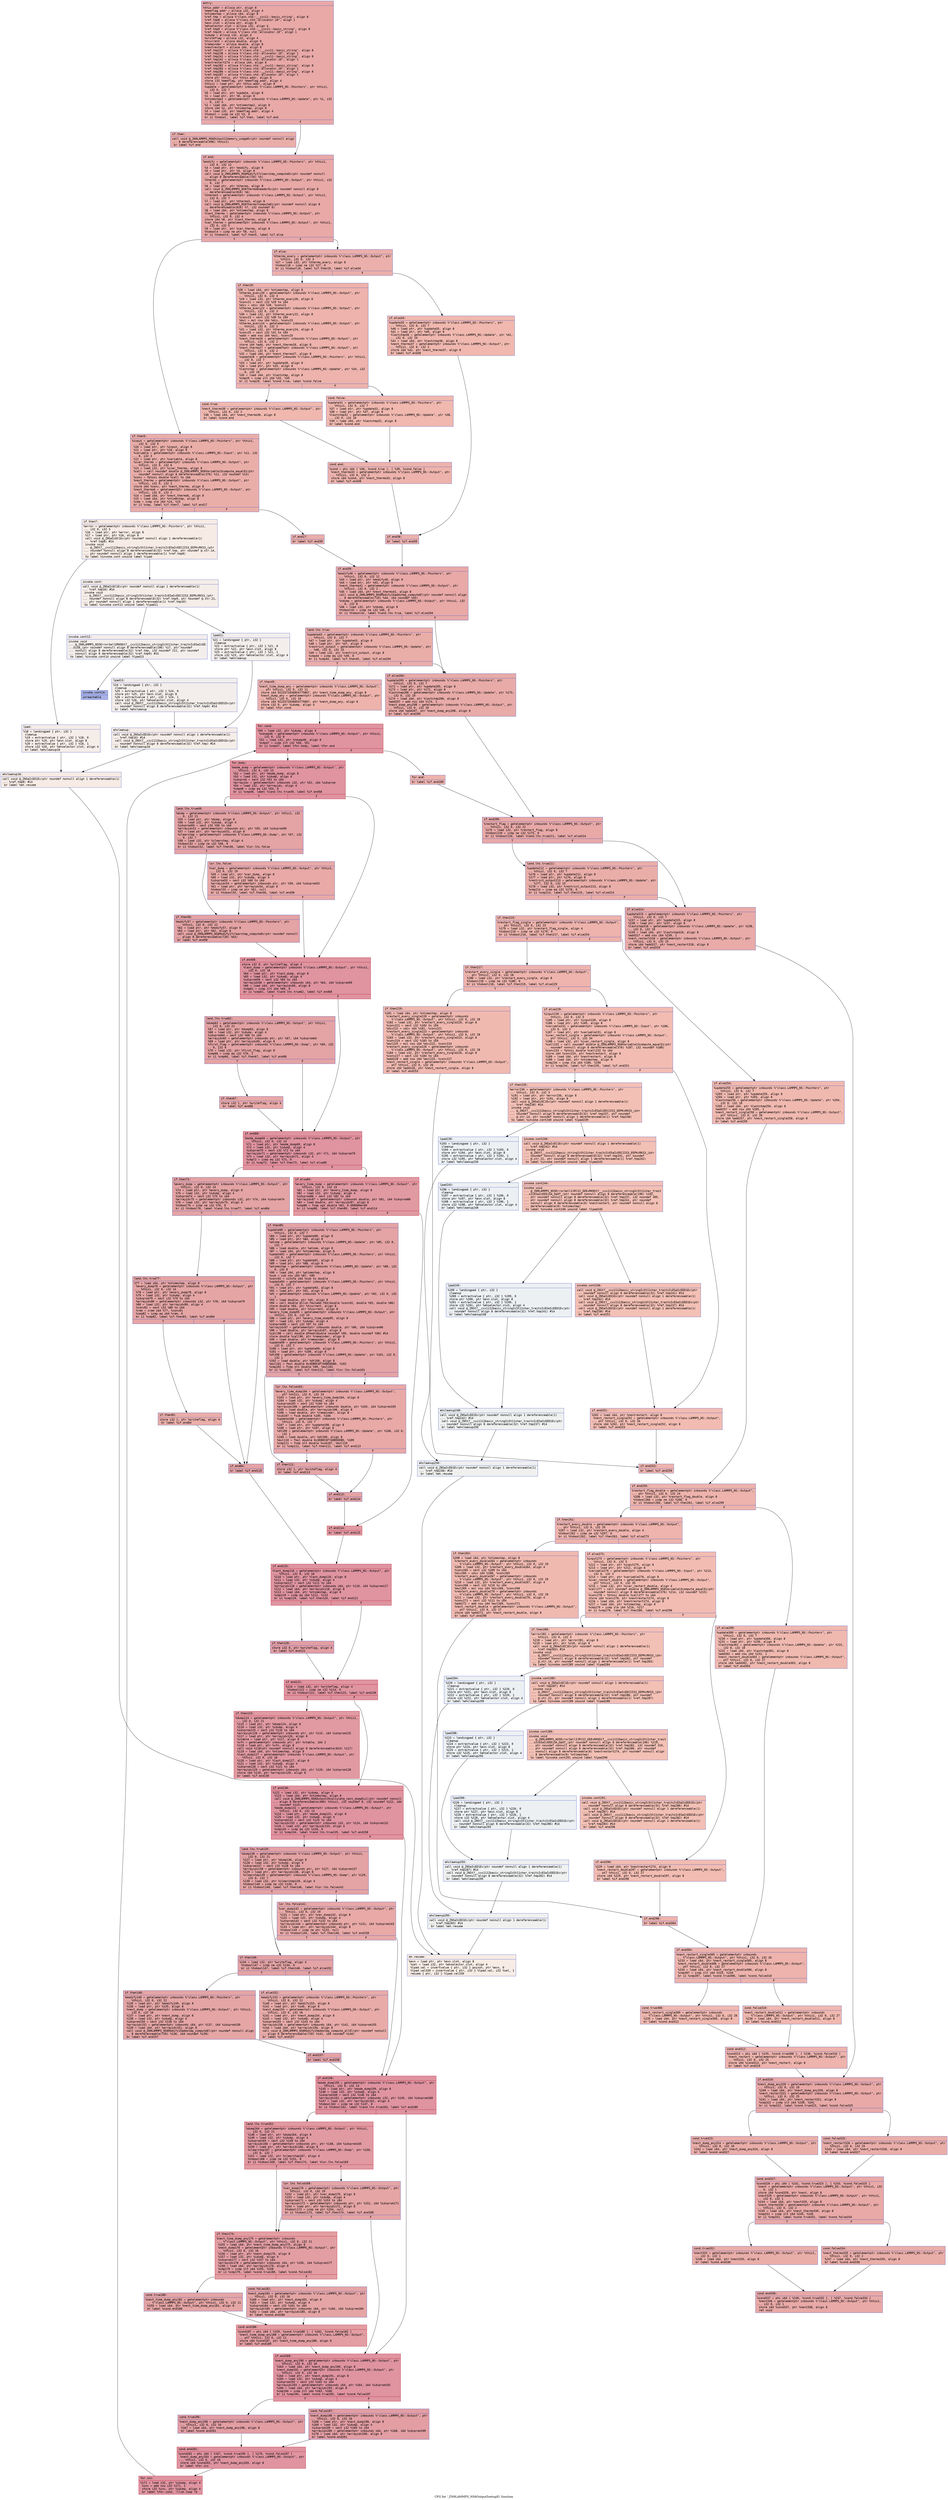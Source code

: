 digraph "CFG for '_ZN9LAMMPS_NS6Output5setupEi' function" {
	label="CFG for '_ZN9LAMMPS_NS6Output5setupEi' function";

	Node0x559d9a1b7620 [shape=record,color="#3d50c3ff", style=filled, fillcolor="#ca3b3770" fontname="Courier",label="{entry:\l|  %this.addr = alloca ptr, align 8\l  %memflag.addr = alloca i32, align 4\l  %ntimestep = alloca i64, align 8\l  %ref.tmp = alloca %\"class.std::__cxx11::basic_string\", align 8\l  %ref.tmp8 = alloca %\"class.std::allocator.10\", align 1\l  %exn.slot = alloca ptr, align 8\l  %ehselector.slot = alloca i32, align 4\l  %ref.tmp9 = alloca %\"class.std::__cxx11::basic_string\", align 8\l  %ref.tmp10 = alloca %\"class.std::allocator.10\", align 1\l  %idump = alloca i32, align 4\l  %writeflag = alloca i32, align 4\l  %tcurrent = alloca double, align 8\l  %remainder = alloca double, align 8\l  %nextrestart = alloca i64, align 8\l  %ref.tmp237 = alloca %\"class.std::__cxx11::basic_string\", align 8\l  %ref.tmp238 = alloca %\"class.std::allocator.10\", align 1\l  %ref.tmp241 = alloca %\"class.std::__cxx11::basic_string\", align 8\l  %ref.tmp242 = alloca %\"class.std::allocator.10\", align 1\l  %nextrestart274 = alloca i64, align 8\l  %ref.tmp282 = alloca %\"class.std::__cxx11::basic_string\", align 8\l  %ref.tmp283 = alloca %\"class.std::allocator.10\", align 1\l  %ref.tmp286 = alloca %\"class.std::__cxx11::basic_string\", align 8\l  %ref.tmp287 = alloca %\"class.std::allocator.10\", align 1\l  store ptr %this, ptr %this.addr, align 8\l  store i32 %memflag, ptr %memflag.addr, align 4\l  %this1 = load ptr, ptr %this.addr, align 8\l  %update = getelementptr inbounds %\"class.LAMMPS_NS::Pointers\", ptr %this1,\l... i32 0, i32 7\l  %0 = load ptr, ptr %update, align 8\l  %1 = load ptr, ptr %0, align 8\l  %ntimestep2 = getelementptr inbounds %\"class.LAMMPS_NS::Update\", ptr %1, i32\l... 0, i32 4\l  %2 = load i64, ptr %ntimestep2, align 8\l  store i64 %2, ptr %ntimestep, align 8\l  %3 = load i32, ptr %memflag.addr, align 4\l  %tobool = icmp ne i32 %3, 0\l  br i1 %tobool, label %if.then, label %if.end\l|{<s0>T|<s1>F}}"];
	Node0x559d9a1b7620:s0 -> Node0x559d9a1c3df0[tooltip="entry -> if.then\nProbability 62.50%" ];
	Node0x559d9a1b7620:s1 -> Node0x559d9a1c3e60[tooltip="entry -> if.end\nProbability 37.50%" ];
	Node0x559d9a1c3df0 [shape=record,color="#3d50c3ff", style=filled, fillcolor="#d0473d70" fontname="Courier",label="{if.then:\l|  call void @_ZN9LAMMPS_NS6Output12memory_usageEv(ptr noundef nonnull align\l... 8 dereferenceable(496) %this1)\l  br label %if.end\l}"];
	Node0x559d9a1c3df0 -> Node0x559d9a1c3e60[tooltip="if.then -> if.end\nProbability 100.00%" ];
	Node0x559d9a1c3e60 [shape=record,color="#3d50c3ff", style=filled, fillcolor="#ca3b3770" fontname="Courier",label="{if.end:\l|  %modify = getelementptr inbounds %\"class.LAMMPS_NS::Pointers\", ptr %this1,\l... i32 0, i32 12\l  %4 = load ptr, ptr %modify, align 8\l  %5 = load ptr, ptr %4, align 8\l  call void @_ZN9LAMMPS_NS6Modify17clearstep_computeEv(ptr noundef nonnull\l... align 8 dereferenceable(720) %5)\l  %thermo = getelementptr inbounds %\"class.LAMMPS_NS::Output\", ptr %this1, i32\l... 0, i32 7\l  %6 = load ptr, ptr %thermo, align 8\l  call void @_ZN9LAMMPS_NS6Thermo6headerEv(ptr noundef nonnull align 8\l... dereferenceable(816) %6)\l  %thermo3 = getelementptr inbounds %\"class.LAMMPS_NS::Output\", ptr %this1,\l... i32 0, i32 7\l  %7 = load ptr, ptr %thermo3, align 8\l  call void @_ZN9LAMMPS_NS6Thermo7computeEi(ptr noundef nonnull align 8\l... dereferenceable(816) %7, i32 noundef 0)\l  %8 = load i64, ptr %ntimestep, align 8\l  %last_thermo = getelementptr inbounds %\"class.LAMMPS_NS::Output\", ptr\l... %this1, i32 0, i32 4\l  store i64 %8, ptr %last_thermo, align 8\l  %var_thermo = getelementptr inbounds %\"class.LAMMPS_NS::Output\", ptr %this1,\l... i32 0, i32 5\l  %9 = load ptr, ptr %var_thermo, align 8\l  %tobool4 = icmp ne ptr %9, null\l  br i1 %tobool4, label %if.then5, label %if.else\l|{<s0>T|<s1>F}}"];
	Node0x559d9a1c3e60:s0 -> Node0x559d9a1c4fd0[tooltip="if.end -> if.then5\nProbability 62.50%" ];
	Node0x559d9a1c3e60:s1 -> Node0x559d9a1c5050[tooltip="if.end -> if.else\nProbability 37.50%" ];
	Node0x559d9a1c4fd0 [shape=record,color="#3d50c3ff", style=filled, fillcolor="#d0473d70" fontname="Courier",label="{if.then5:\l|  %input = getelementptr inbounds %\"class.LAMMPS_NS::Pointers\", ptr %this1,\l... i32 0, i32 5\l  %10 = load ptr, ptr %input, align 8\l  %11 = load ptr, ptr %10, align 8\l  %variable = getelementptr inbounds %\"class.LAMMPS_NS::Input\", ptr %11, i32\l... 0, i32 3\l  %12 = load ptr, ptr %variable, align 8\l  %ivar_thermo = getelementptr inbounds %\"class.LAMMPS_NS::Output\", ptr\l... %this1, i32 0, i32 6\l  %13 = load i32, ptr %ivar_thermo, align 8\l  %call = call noundef double @_ZN9LAMMPS_NS8Variable13compute_equalEi(ptr\l... noundef nonnull align 8 dereferenceable(376) %12, i32 noundef %13)\l  %conv = fptosi double %call to i64\l  %next_thermo = getelementptr inbounds %\"class.LAMMPS_NS::Output\", ptr\l... %this1, i32 0, i32 2\l  store i64 %conv, ptr %next_thermo, align 8\l  %next_thermo6 = getelementptr inbounds %\"class.LAMMPS_NS::Output\", ptr\l... %this1, i32 0, i32 2\l  %14 = load i64, ptr %next_thermo6, align 8\l  %15 = load i64, ptr %ntimestep, align 8\l  %cmp = icmp sle i64 %14, %15\l  br i1 %cmp, label %if.then7, label %if.end17\l|{<s0>T|<s1>F}}"];
	Node0x559d9a1c4fd0:s0 -> Node0x559d9a1c5cb0[tooltip="if.then5 -> if.then7\nProbability 0.00%" ];
	Node0x559d9a1c4fd0:s1 -> Node0x559d9a1c34b0[tooltip="if.then5 -> if.end17\nProbability 100.00%" ];
	Node0x559d9a1c5cb0 [shape=record,color="#3d50c3ff", style=filled, fillcolor="#ecd3c570" fontname="Courier",label="{if.then7:\l|  %error = getelementptr inbounds %\"class.LAMMPS_NS::Pointers\", ptr %this1,\l... i32 0, i32 3\l  %16 = load ptr, ptr %error, align 8\l  %17 = load ptr, ptr %16, align 8\l  call void @_ZNSaIcEC1Ev(ptr noundef nonnull align 1 dereferenceable(1)\l... %ref.tmp8) #14\l  invoke void\l... @_ZNSt7__cxx1112basic_stringIcSt11char_traitsIcESaIcEEC2IS3_EEPKcRKS3_(ptr\l... noundef nonnull align 8 dereferenceable(32) %ref.tmp, ptr noundef @.str.14,\l... ptr noundef nonnull align 1 dereferenceable(1) %ref.tmp8)\l          to label %invoke.cont unwind label %lpad\l}"];
	Node0x559d9a1c5cb0 -> Node0x559d9a1c64d0[tooltip="if.then7 -> invoke.cont\nProbability 50.00%" ];
	Node0x559d9a1c5cb0 -> Node0x559d9a1c6550[tooltip="if.then7 -> lpad\nProbability 50.00%" ];
	Node0x559d9a1c64d0 [shape=record,color="#3d50c3ff", style=filled, fillcolor="#e8d6cc70" fontname="Courier",label="{invoke.cont:\l|  call void @_ZNSaIcEC1Ev(ptr noundef nonnull align 1 dereferenceable(1)\l... %ref.tmp10) #14\l  invoke void\l... @_ZNSt7__cxx1112basic_stringIcSt11char_traitsIcESaIcEEC2IS3_EEPKcRKS3_(ptr\l... noundef nonnull align 8 dereferenceable(32) %ref.tmp9, ptr noundef @.str.21,\l... ptr noundef nonnull align 1 dereferenceable(1) %ref.tmp10)\l          to label %invoke.cont12 unwind label %lpad11\l}"];
	Node0x559d9a1c64d0 -> Node0x559d9a1c6870[tooltip="invoke.cont -> invoke.cont12\nProbability 50.00%" ];
	Node0x559d9a1c64d0 -> Node0x559d9a1c68c0[tooltip="invoke.cont -> lpad11\nProbability 50.00%" ];
	Node0x559d9a1c6870 [shape=record,color="#3d50c3ff", style=filled, fillcolor="#e3d9d370" fontname="Courier",label="{invoke.cont12:\l|  invoke void\l... @_ZN9LAMMPS_NS5Error3allERKNSt7__cxx1112basic_stringIcSt11char_traitsIcESaIcEE\l...EiS8_(ptr noundef nonnull align 8 dereferenceable(196) %17, ptr noundef\l... nonnull align 8 dereferenceable(32) %ref.tmp, i32 noundef 211, ptr noundef\l... nonnull align 8 dereferenceable(32) %ref.tmp9) #15\l          to label %invoke.cont14 unwind label %lpad13\l}"];
	Node0x559d9a1c6870 -> Node0x559d9a1c6820[tooltip="invoke.cont12 -> invoke.cont14\nProbability 0.00%" ];
	Node0x559d9a1c6870 -> Node0x559d9a1c6be0[tooltip="invoke.cont12 -> lpad13\nProbability 100.00%" ];
	Node0x559d9a1c6820 [shape=record,color="#3d50c3ff", style=filled, fillcolor="#3d50c370" fontname="Courier",label="{invoke.cont14:\l|  unreachable\l}"];
	Node0x559d9a1c6550 [shape=record,color="#3d50c3ff", style=filled, fillcolor="#e8d6cc70" fontname="Courier",label="{lpad:\l|  %18 = landingpad \{ ptr, i32 \}\l          cleanup\l  %19 = extractvalue \{ ptr, i32 \} %18, 0\l  store ptr %19, ptr %exn.slot, align 8\l  %20 = extractvalue \{ ptr, i32 \} %18, 1\l  store i32 %20, ptr %ehselector.slot, align 4\l  br label %ehcleanup16\l}"];
	Node0x559d9a1c6550 -> Node0x559d9a1c71a0[tooltip="lpad -> ehcleanup16\nProbability 100.00%" ];
	Node0x559d9a1c68c0 [shape=record,color="#3d50c3ff", style=filled, fillcolor="#e3d9d370" fontname="Courier",label="{lpad11:\l|  %21 = landingpad \{ ptr, i32 \}\l          cleanup\l  %22 = extractvalue \{ ptr, i32 \} %21, 0\l  store ptr %22, ptr %exn.slot, align 8\l  %23 = extractvalue \{ ptr, i32 \} %21, 1\l  store i32 %23, ptr %ehselector.slot, align 4\l  br label %ehcleanup\l}"];
	Node0x559d9a1c68c0 -> Node0x559d9a1c74f0[tooltip="lpad11 -> ehcleanup\nProbability 100.00%" ];
	Node0x559d9a1c6be0 [shape=record,color="#3d50c3ff", style=filled, fillcolor="#e3d9d370" fontname="Courier",label="{lpad13:\l|  %24 = landingpad \{ ptr, i32 \}\l          cleanup\l  %25 = extractvalue \{ ptr, i32 \} %24, 0\l  store ptr %25, ptr %exn.slot, align 8\l  %26 = extractvalue \{ ptr, i32 \} %24, 1\l  store i32 %26, ptr %ehselector.slot, align 4\l  call void @_ZNSt7__cxx1112basic_stringIcSt11char_traitsIcESaIcEED1Ev(ptr\l... noundef nonnull align 8 dereferenceable(32) %ref.tmp9) #14\l  br label %ehcleanup\l}"];
	Node0x559d9a1c6be0 -> Node0x559d9a1c74f0[tooltip="lpad13 -> ehcleanup\nProbability 100.00%" ];
	Node0x559d9a1c74f0 [shape=record,color="#3d50c3ff", style=filled, fillcolor="#e8d6cc70" fontname="Courier",label="{ehcleanup:\l|  call void @_ZNSaIcED1Ev(ptr noundef nonnull align 1 dereferenceable(1)\l... %ref.tmp10) #14\l  call void @_ZNSt7__cxx1112basic_stringIcSt11char_traitsIcESaIcEED1Ev(ptr\l... noundef nonnull align 8 dereferenceable(32) %ref.tmp) #14\l  br label %ehcleanup16\l}"];
	Node0x559d9a1c74f0 -> Node0x559d9a1c71a0[tooltip="ehcleanup -> ehcleanup16\nProbability 100.00%" ];
	Node0x559d9a1c71a0 [shape=record,color="#3d50c3ff", style=filled, fillcolor="#ecd3c570" fontname="Courier",label="{ehcleanup16:\l|  call void @_ZNSaIcED1Ev(ptr noundef nonnull align 1 dereferenceable(1)\l... %ref.tmp8) #14\l  br label %eh.resume\l}"];
	Node0x559d9a1c71a0 -> Node0x559d9a1c7da0[tooltip="ehcleanup16 -> eh.resume\nProbability 100.00%" ];
	Node0x559d9a1c34b0 [shape=record,color="#3d50c3ff", style=filled, fillcolor="#d0473d70" fontname="Courier",label="{if.end17:\l|  br label %if.end39\l}"];
	Node0x559d9a1c34b0 -> Node0x559d9a1c7e60[tooltip="if.end17 -> if.end39\nProbability 100.00%" ];
	Node0x559d9a1c5050 [shape=record,color="#3d50c3ff", style=filled, fillcolor="#d24b4070" fontname="Courier",label="{if.else:\l|  %thermo_every = getelementptr inbounds %\"class.LAMMPS_NS::Output\", ptr\l... %this1, i32 0, i32 3\l  %27 = load i32, ptr %thermo_every, align 8\l  %tobool18 = icmp ne i32 %27, 0\l  br i1 %tobool18, label %if.then19, label %if.else34\l|{<s0>T|<s1>F}}"];
	Node0x559d9a1c5050:s0 -> Node0x559d9a1c8180[tooltip="if.else -> if.then19\nProbability 62.50%" ];
	Node0x559d9a1c5050:s1 -> Node0x559d9a1c8200[tooltip="if.else -> if.else34\nProbability 37.50%" ];
	Node0x559d9a1c8180 [shape=record,color="#3d50c3ff", style=filled, fillcolor="#d6524470" fontname="Courier",label="{if.then19:\l|  %28 = load i64, ptr %ntimestep, align 8\l  %thermo_every20 = getelementptr inbounds %\"class.LAMMPS_NS::Output\", ptr\l... %this1, i32 0, i32 3\l  %29 = load i32, ptr %thermo_every20, align 8\l  %conv21 = sext i32 %29 to i64\l  %div = sdiv i64 %28, %conv21\l  %thermo_every22 = getelementptr inbounds %\"class.LAMMPS_NS::Output\", ptr\l... %this1, i32 0, i32 3\l  %30 = load i32, ptr %thermo_every22, align 8\l  %conv23 = sext i32 %30 to i64\l  %mul = mul nsw i64 %div, %conv23\l  %thermo_every24 = getelementptr inbounds %\"class.LAMMPS_NS::Output\", ptr\l... %this1, i32 0, i32 3\l  %31 = load i32, ptr %thermo_every24, align 8\l  %conv25 = sext i32 %31 to i64\l  %add = add nsw i64 %mul, %conv25\l  %next_thermo26 = getelementptr inbounds %\"class.LAMMPS_NS::Output\", ptr\l... %this1, i32 0, i32 2\l  store i64 %add, ptr %next_thermo26, align 8\l  %next_thermo27 = getelementptr inbounds %\"class.LAMMPS_NS::Output\", ptr\l... %this1, i32 0, i32 2\l  %32 = load i64, ptr %next_thermo27, align 8\l  %update28 = getelementptr inbounds %\"class.LAMMPS_NS::Pointers\", ptr %this1,\l... i32 0, i32 7\l  %33 = load ptr, ptr %update28, align 8\l  %34 = load ptr, ptr %33, align 8\l  %laststep = getelementptr inbounds %\"class.LAMMPS_NS::Update\", ptr %34, i32\l... 0, i32 10\l  %35 = load i64, ptr %laststep, align 8\l  %cmp29 = icmp slt i64 %32, %35\l  br i1 %cmp29, label %cond.true, label %cond.false\l|{<s0>T|<s1>F}}"];
	Node0x559d9a1c8180:s0 -> Node0x559d9a1c92b0[tooltip="if.then19 -> cond.true\nProbability 50.00%" ];
	Node0x559d9a1c8180:s1 -> Node0x559d9a1c9330[tooltip="if.then19 -> cond.false\nProbability 50.00%" ];
	Node0x559d9a1c92b0 [shape=record,color="#3d50c3ff", style=filled, fillcolor="#dc5d4a70" fontname="Courier",label="{cond.true:\l|  %next_thermo30 = getelementptr inbounds %\"class.LAMMPS_NS::Output\", ptr\l... %this1, i32 0, i32 2\l  %36 = load i64, ptr %next_thermo30, align 8\l  br label %cond.end\l}"];
	Node0x559d9a1c92b0 -> Node0x559d9a1c95d0[tooltip="cond.true -> cond.end\nProbability 100.00%" ];
	Node0x559d9a1c9330 [shape=record,color="#3d50c3ff", style=filled, fillcolor="#dc5d4a70" fontname="Courier",label="{cond.false:\l|  %update31 = getelementptr inbounds %\"class.LAMMPS_NS::Pointers\", ptr\l... %this1, i32 0, i32 7\l  %37 = load ptr, ptr %update31, align 8\l  %38 = load ptr, ptr %37, align 8\l  %laststep32 = getelementptr inbounds %\"class.LAMMPS_NS::Update\", ptr %38,\l... i32 0, i32 10\l  %39 = load i64, ptr %laststep32, align 8\l  br label %cond.end\l}"];
	Node0x559d9a1c9330 -> Node0x559d9a1c95d0[tooltip="cond.false -> cond.end\nProbability 100.00%" ];
	Node0x559d9a1c95d0 [shape=record,color="#3d50c3ff", style=filled, fillcolor="#d6524470" fontname="Courier",label="{cond.end:\l|  %cond = phi i64 [ %36, %cond.true ], [ %39, %cond.false ]\l  %next_thermo33 = getelementptr inbounds %\"class.LAMMPS_NS::Output\", ptr\l... %this1, i32 0, i32 2\l  store i64 %cond, ptr %next_thermo33, align 8\l  br label %if.end38\l}"];
	Node0x559d9a1c95d0 -> Node0x559d9a1c9c40[tooltip="cond.end -> if.end38\nProbability 100.00%" ];
	Node0x559d9a1c8200 [shape=record,color="#3d50c3ff", style=filled, fillcolor="#dc5d4a70" fontname="Courier",label="{if.else34:\l|  %update35 = getelementptr inbounds %\"class.LAMMPS_NS::Pointers\", ptr\l... %this1, i32 0, i32 7\l  %40 = load ptr, ptr %update35, align 8\l  %41 = load ptr, ptr %40, align 8\l  %laststep36 = getelementptr inbounds %\"class.LAMMPS_NS::Update\", ptr %41,\l... i32 0, i32 10\l  %42 = load i64, ptr %laststep36, align 8\l  %next_thermo37 = getelementptr inbounds %\"class.LAMMPS_NS::Output\", ptr\l... %this1, i32 0, i32 2\l  store i64 %42, ptr %next_thermo37, align 8\l  br label %if.end38\l}"];
	Node0x559d9a1c8200 -> Node0x559d9a1c9c40[tooltip="if.else34 -> if.end38\nProbability 100.00%" ];
	Node0x559d9a1c9c40 [shape=record,color="#3d50c3ff", style=filled, fillcolor="#d24b4070" fontname="Courier",label="{if.end38:\l|  br label %if.end39\l}"];
	Node0x559d9a1c9c40 -> Node0x559d9a1c7e60[tooltip="if.end38 -> if.end39\nProbability 100.00%" ];
	Node0x559d9a1c7e60 [shape=record,color="#3d50c3ff", style=filled, fillcolor="#ca3b3770" fontname="Courier",label="{if.end39:\l|  %modify40 = getelementptr inbounds %\"class.LAMMPS_NS::Pointers\", ptr\l... %this1, i32 0, i32 12\l  %43 = load ptr, ptr %modify40, align 8\l  %44 = load ptr, ptr %43, align 8\l  %next_thermo41 = getelementptr inbounds %\"class.LAMMPS_NS::Output\", ptr\l... %this1, i32 0, i32 2\l  %45 = load i64, ptr %next_thermo41, align 8\l  call void @_ZN9LAMMPS_NS6Modify15addstep_computeEl(ptr noundef nonnull align\l... 8 dereferenceable(720) %44, i64 noundef %45)\l  %ndump = getelementptr inbounds %\"class.LAMMPS_NS::Output\", ptr %this1, i32\l... 0, i32 8\l  %46 = load i32, ptr %ndump, align 8\l  %tobool42 = icmp ne i32 %46, 0\l  br i1 %tobool42, label %land.lhs.true, label %if.else204\l|{<s0>T|<s1>F}}"];
	Node0x559d9a1c7e60:s0 -> Node0x559d9a1caac0[tooltip="if.end39 -> land.lhs.true\nProbability 62.50%" ];
	Node0x559d9a1c7e60:s1 -> Node0x559d9a1cab40[tooltip="if.end39 -> if.else204\nProbability 37.50%" ];
	Node0x559d9a1caac0 [shape=record,color="#3d50c3ff", style=filled, fillcolor="#d0473d70" fontname="Courier",label="{land.lhs.true:\l|  %update43 = getelementptr inbounds %\"class.LAMMPS_NS::Pointers\", ptr\l... %this1, i32 0, i32 7\l  %47 = load ptr, ptr %update43, align 8\l  %48 = load ptr, ptr %47, align 8\l  %restrict_output = getelementptr inbounds %\"class.LAMMPS_NS::Update\", ptr\l... %48, i32 0, i32 15\l  %49 = load i32, ptr %restrict_output, align 8\l  %cmp44 = icmp eq i32 %49, 0\l  br i1 %cmp44, label %if.then45, label %if.else204\l|{<s0>T|<s1>F}}"];
	Node0x559d9a1caac0:s0 -> Node0x559d9a1c6200[tooltip="land.lhs.true -> if.then45\nProbability 37.50%" ];
	Node0x559d9a1caac0:s1 -> Node0x559d9a1cab40[tooltip="land.lhs.true -> if.else204\nProbability 62.50%" ];
	Node0x559d9a1c6200 [shape=record,color="#3d50c3ff", style=filled, fillcolor="#d6524470" fontname="Courier",label="{if.then45:\l|  %next_time_dump_any = getelementptr inbounds %\"class.LAMMPS_NS::Output\",\l... ptr %this1, i32 0, i32 11\l  store i64 9223372036854775807, ptr %next_time_dump_any, align 8\l  %next_dump_any = getelementptr inbounds %\"class.LAMMPS_NS::Output\", ptr\l... %this1, i32 0, i32 10\l  store i64 9223372036854775807, ptr %next_dump_any, align 8\l  store i32 0, ptr %idump, align 4\l  br label %for.cond\l}"];
	Node0x559d9a1c6200 -> Node0x559d9a1cc3e0[tooltip="if.then45 -> for.cond\nProbability 100.00%" ];
	Node0x559d9a1cc3e0 [shape=record,color="#b70d28ff", style=filled, fillcolor="#b70d2870" fontname="Courier",label="{for.cond:\l|  %50 = load i32, ptr %idump, align 4\l  %ndump46 = getelementptr inbounds %\"class.LAMMPS_NS::Output\", ptr %this1,\l... i32 0, i32 8\l  %51 = load i32, ptr %ndump46, align 8\l  %cmp47 = icmp slt i32 %50, %51\l  br i1 %cmp47, label %for.body, label %for.end\l|{<s0>T|<s1>F}}"];
	Node0x559d9a1cc3e0:s0 -> Node0x559d9a1cc710[tooltip="for.cond -> for.body\nProbability 96.88%" ];
	Node0x559d9a1cc3e0:s1 -> Node0x559d9a1cc760[tooltip="for.cond -> for.end\nProbability 3.12%" ];
	Node0x559d9a1cc710 [shape=record,color="#b70d28ff", style=filled, fillcolor="#b70d2870" fontname="Courier",label="{for.body:\l|  %mode_dump = getelementptr inbounds %\"class.LAMMPS_NS::Output\", ptr\l... %this1, i32 0, i32 13\l  %52 = load ptr, ptr %mode_dump, align 8\l  %53 = load i32, ptr %idump, align 4\l  %idxprom = sext i32 %53 to i64\l  %arrayidx = getelementptr inbounds i32, ptr %52, i64 %idxprom\l  %54 = load i32, ptr %arrayidx, align 4\l  %cmp48 = icmp eq i32 %54, 0\l  br i1 %cmp48, label %land.lhs.true49, label %if.end58\l|{<s0>T|<s1>F}}"];
	Node0x559d9a1cc710:s0 -> Node0x559d9a1ccd60[tooltip="for.body -> land.lhs.true49\nProbability 37.50%" ];
	Node0x559d9a1cc710:s1 -> Node0x559d9a1ccde0[tooltip="for.body -> if.end58\nProbability 62.50%" ];
	Node0x559d9a1ccd60 [shape=record,color="#3d50c3ff", style=filled, fillcolor="#c32e3170" fontname="Courier",label="{land.lhs.true49:\l|  %dump = getelementptr inbounds %\"class.LAMMPS_NS::Output\", ptr %this1, i32\l... 0, i32 21\l  %55 = load ptr, ptr %dump, align 8\l  %56 = load i32, ptr %idump, align 4\l  %idxprom50 = sext i32 %56 to i64\l  %arrayidx51 = getelementptr inbounds ptr, ptr %55, i64 %idxprom50\l  %57 = load ptr, ptr %arrayidx51, align 8\l  %clearstep = getelementptr inbounds %\"class.LAMMPS_NS::Dump\", ptr %57, i32\l... 0, i32 7\l  %58 = load i32, ptr %clearstep, align 4\l  %tobool52 = icmp ne i32 %58, 0\l  br i1 %tobool52, label %if.then56, label %lor.lhs.false\l|{<s0>T|<s1>F}}"];
	Node0x559d9a1ccd60:s0 -> Node0x559d9a1cd570[tooltip="land.lhs.true49 -> if.then56\nProbability 62.50%" ];
	Node0x559d9a1ccd60:s1 -> Node0x559d9a1cd5f0[tooltip="land.lhs.true49 -> lor.lhs.false\nProbability 37.50%" ];
	Node0x559d9a1cd5f0 [shape=record,color="#3d50c3ff", style=filled, fillcolor="#ca3b3770" fontname="Courier",label="{lor.lhs.false:\l|  %var_dump = getelementptr inbounds %\"class.LAMMPS_NS::Output\", ptr %this1,\l... i32 0, i32 19\l  %59 = load ptr, ptr %var_dump, align 8\l  %60 = load i32, ptr %idump, align 4\l  %idxprom53 = sext i32 %60 to i64\l  %arrayidx54 = getelementptr inbounds ptr, ptr %59, i64 %idxprom53\l  %61 = load ptr, ptr %arrayidx54, align 8\l  %tobool55 = icmp ne ptr %61, null\l  br i1 %tobool55, label %if.then56, label %if.end58\l|{<s0>T|<s1>F}}"];
	Node0x559d9a1cd5f0:s0 -> Node0x559d9a1cd570[tooltip="lor.lhs.false -> if.then56\nProbability 62.50%" ];
	Node0x559d9a1cd5f0:s1 -> Node0x559d9a1ccde0[tooltip="lor.lhs.false -> if.end58\nProbability 37.50%" ];
	Node0x559d9a1cd570 [shape=record,color="#3d50c3ff", style=filled, fillcolor="#c32e3170" fontname="Courier",label="{if.then56:\l|  %modify57 = getelementptr inbounds %\"class.LAMMPS_NS::Pointers\", ptr\l... %this1, i32 0, i32 12\l  %62 = load ptr, ptr %modify57, align 8\l  %63 = load ptr, ptr %62, align 8\l  call void @_ZN9LAMMPS_NS6Modify17clearstep_computeEv(ptr noundef nonnull\l... align 8 dereferenceable(720) %63)\l  br label %if.end58\l}"];
	Node0x559d9a1cd570 -> Node0x559d9a1ccde0[tooltip="if.then56 -> if.end58\nProbability 100.00%" ];
	Node0x559d9a1ccde0 [shape=record,color="#b70d28ff", style=filled, fillcolor="#b70d2870" fontname="Courier",label="{if.end58:\l|  store i32 0, ptr %writeflag, align 4\l  %last_dump = getelementptr inbounds %\"class.LAMMPS_NS::Output\", ptr %this1,\l... i32 0, i32 18\l  %64 = load ptr, ptr %last_dump, align 8\l  %65 = load i32, ptr %idump, align 4\l  %idxprom59 = sext i32 %65 to i64\l  %arrayidx60 = getelementptr inbounds i64, ptr %64, i64 %idxprom59\l  %66 = load i64, ptr %arrayidx60, align 8\l  %cmp61 = icmp slt i64 %66, 0\l  br i1 %cmp61, label %land.lhs.true62, label %if.end68\l|{<s0>T|<s1>F}}"];
	Node0x559d9a1ccde0:s0 -> Node0x559d9a1ce590[tooltip="if.end58 -> land.lhs.true62\nProbability 37.50%" ];
	Node0x559d9a1ccde0:s1 -> Node0x559d9a1ce610[tooltip="if.end58 -> if.end68\nProbability 62.50%" ];
	Node0x559d9a1ce590 [shape=record,color="#3d50c3ff", style=filled, fillcolor="#c32e3170" fontname="Courier",label="{land.lhs.true62:\l|  %dump63 = getelementptr inbounds %\"class.LAMMPS_NS::Output\", ptr %this1,\l... i32 0, i32 21\l  %67 = load ptr, ptr %dump63, align 8\l  %68 = load i32, ptr %idump, align 4\l  %idxprom64 = sext i32 %68 to i64\l  %arrayidx65 = getelementptr inbounds ptr, ptr %67, i64 %idxprom64\l  %69 = load ptr, ptr %arrayidx65, align 8\l  %first_flag = getelementptr inbounds %\"class.LAMMPS_NS::Dump\", ptr %69, i32\l... 0, i32 6\l  %70 = load i32, ptr %first_flag, align 8\l  %cmp66 = icmp eq i32 %70, 1\l  br i1 %cmp66, label %if.then67, label %if.end68\l|{<s0>T|<s1>F}}"];
	Node0x559d9a1ce590:s0 -> Node0x559d9a1ced30[tooltip="land.lhs.true62 -> if.then67\nProbability 50.00%" ];
	Node0x559d9a1ce590:s1 -> Node0x559d9a1ce610[tooltip="land.lhs.true62 -> if.end68\nProbability 50.00%" ];
	Node0x559d9a1ced30 [shape=record,color="#3d50c3ff", style=filled, fillcolor="#ca3b3770" fontname="Courier",label="{if.then67:\l|  store i32 1, ptr %writeflag, align 4\l  br label %if.end68\l}"];
	Node0x559d9a1ced30 -> Node0x559d9a1ce610[tooltip="if.then67 -> if.end68\nProbability 100.00%" ];
	Node0x559d9a1ce610 [shape=record,color="#b70d28ff", style=filled, fillcolor="#b70d2870" fontname="Courier",label="{if.end68:\l|  %mode_dump69 = getelementptr inbounds %\"class.LAMMPS_NS::Output\", ptr\l... %this1, i32 0, i32 13\l  %71 = load ptr, ptr %mode_dump69, align 8\l  %72 = load i32, ptr %idump, align 4\l  %idxprom70 = sext i32 %72 to i64\l  %arrayidx71 = getelementptr inbounds i32, ptr %71, i64 %idxprom70\l  %73 = load i32, ptr %arrayidx71, align 4\l  %cmp72 = icmp eq i32 %73, 0\l  br i1 %cmp72, label %if.then73, label %if.else85\l|{<s0>T|<s1>F}}"];
	Node0x559d9a1ce610:s0 -> Node0x559d9a1cf400[tooltip="if.end68 -> if.then73\nProbability 37.50%" ];
	Node0x559d9a1ce610:s1 -> Node0x559d9a1cf480[tooltip="if.end68 -> if.else85\nProbability 62.50%" ];
	Node0x559d9a1cf400 [shape=record,color="#3d50c3ff", style=filled, fillcolor="#c32e3170" fontname="Courier",label="{if.then73:\l|  %every_dump = getelementptr inbounds %\"class.LAMMPS_NS::Output\", ptr\l... %this1, i32 0, i32 14\l  %74 = load ptr, ptr %every_dump, align 8\l  %75 = load i32, ptr %idump, align 4\l  %idxprom74 = sext i32 %75 to i64\l  %arrayidx75 = getelementptr inbounds i32, ptr %74, i64 %idxprom74\l  %76 = load i32, ptr %arrayidx75, align 4\l  %tobool76 = icmp ne i32 %76, 0\l  br i1 %tobool76, label %land.lhs.true77, label %if.end84\l|{<s0>T|<s1>F}}"];
	Node0x559d9a1cf400:s0 -> Node0x559d9a1cfa50[tooltip="if.then73 -> land.lhs.true77\nProbability 62.50%" ];
	Node0x559d9a1cf400:s1 -> Node0x559d9a1cfad0[tooltip="if.then73 -> if.end84\nProbability 37.50%" ];
	Node0x559d9a1cfa50 [shape=record,color="#3d50c3ff", style=filled, fillcolor="#c5333470" fontname="Courier",label="{land.lhs.true77:\l|  %77 = load i64, ptr %ntimestep, align 8\l  %every_dump78 = getelementptr inbounds %\"class.LAMMPS_NS::Output\", ptr\l... %this1, i32 0, i32 14\l  %78 = load ptr, ptr %every_dump78, align 8\l  %79 = load i32, ptr %idump, align 4\l  %idxprom79 = sext i32 %79 to i64\l  %arrayidx80 = getelementptr inbounds i32, ptr %78, i64 %idxprom79\l  %80 = load i32, ptr %arrayidx80, align 4\l  %conv81 = sext i32 %80 to i64\l  %rem = srem i64 %77, %conv81\l  %cmp82 = icmp eq i64 %rem, 0\l  br i1 %cmp82, label %if.then83, label %if.end84\l|{<s0>T|<s1>F}}"];
	Node0x559d9a1cfa50:s0 -> Node0x559d9a1d0250[tooltip="land.lhs.true77 -> if.then83\nProbability 37.50%" ];
	Node0x559d9a1cfa50:s1 -> Node0x559d9a1cfad0[tooltip="land.lhs.true77 -> if.end84\nProbability 62.50%" ];
	Node0x559d9a1d0250 [shape=record,color="#3d50c3ff", style=filled, fillcolor="#d0473d70" fontname="Courier",label="{if.then83:\l|  store i32 1, ptr %writeflag, align 4\l  br label %if.end84\l}"];
	Node0x559d9a1d0250 -> Node0x559d9a1cfad0[tooltip="if.then83 -> if.end84\nProbability 100.00%" ];
	Node0x559d9a1cfad0 [shape=record,color="#3d50c3ff", style=filled, fillcolor="#c32e3170" fontname="Courier",label="{if.end84:\l|  br label %if.end115\l}"];
	Node0x559d9a1cfad0 -> Node0x559d9a1d0490[tooltip="if.end84 -> if.end115\nProbability 100.00%" ];
	Node0x559d9a1cf480 [shape=record,color="#b70d28ff", style=filled, fillcolor="#bb1b2c70" fontname="Courier",label="{if.else85:\l|  %every_time_dump = getelementptr inbounds %\"class.LAMMPS_NS::Output\", ptr\l... %this1, i32 0, i32 15\l  %81 = load ptr, ptr %every_time_dump, align 8\l  %82 = load i32, ptr %idump, align 4\l  %idxprom86 = sext i32 %82 to i64\l  %arrayidx87 = getelementptr inbounds double, ptr %81, i64 %idxprom86\l  %83 = load double, ptr %arrayidx87, align 8\l  %cmp88 = fcmp ogt double %83, 0.000000e+00\l  br i1 %cmp88, label %if.then89, label %if.end114\l|{<s0>T|<s1>F}}"];
	Node0x559d9a1cf480:s0 -> Node0x559d9a1d0a10[tooltip="if.else85 -> if.then89\nProbability 50.00%" ];
	Node0x559d9a1cf480:s1 -> Node0x559d9a1d0a90[tooltip="if.else85 -> if.end114\nProbability 50.00%" ];
	Node0x559d9a1d0a10 [shape=record,color="#3d50c3ff", style=filled, fillcolor="#c32e3170" fontname="Courier",label="{if.then89:\l|  %update90 = getelementptr inbounds %\"class.LAMMPS_NS::Pointers\", ptr\l... %this1, i32 0, i32 7\l  %84 = load ptr, ptr %update90, align 8\l  %85 = load ptr, ptr %84, align 8\l  %atime = getelementptr inbounds %\"class.LAMMPS_NS::Update\", ptr %85, i32 0,\l... i32 7\l  %86 = load double, ptr %atime, align 8\l  %87 = load i64, ptr %ntimestep, align 8\l  %update91 = getelementptr inbounds %\"class.LAMMPS_NS::Pointers\", ptr %this1,\l... i32 0, i32 7\l  %88 = load ptr, ptr %update91, align 8\l  %89 = load ptr, ptr %88, align 8\l  %atimestep = getelementptr inbounds %\"class.LAMMPS_NS::Update\", ptr %89, i32\l... 0, i32 8\l  %90 = load i64, ptr %atimestep, align 8\l  %sub = sub nsw i64 %87, %90\l  %conv92 = sitofp i64 %sub to double\l  %update93 = getelementptr inbounds %\"class.LAMMPS_NS::Pointers\", ptr %this1,\l... i32 0, i32 7\l  %91 = load ptr, ptr %update93, align 8\l  %92 = load ptr, ptr %91, align 8\l  %dt = getelementptr inbounds %\"class.LAMMPS_NS::Update\", ptr %92, i32 0, i32\l... 1\l  %93 = load double, ptr %dt, align 8\l  %94 = call double @llvm.fmuladd.f64(double %conv92, double %93, double %86)\l  store double %94, ptr %tcurrent, align 8\l  %95 = load double, ptr %tcurrent, align 8\l  %every_time_dump95 = getelementptr inbounds %\"class.LAMMPS_NS::Output\", ptr\l... %this1, i32 0, i32 15\l  %96 = load ptr, ptr %every_time_dump95, align 8\l  %97 = load i32, ptr %idump, align 4\l  %idxprom96 = sext i32 %97 to i64\l  %arrayidx97 = getelementptr inbounds double, ptr %96, i64 %idxprom96\l  %98 = load double, ptr %arrayidx97, align 8\l  %call98 = call double @fmod(double noundef %95, double noundef %98) #14\l  store double %call98, ptr %remainder, align 8\l  %99 = load double, ptr %remainder, align 8\l  %update99 = getelementptr inbounds %\"class.LAMMPS_NS::Pointers\", ptr %this1,\l... i32 0, i32 7\l  %100 = load ptr, ptr %update99, align 8\l  %101 = load ptr, ptr %100, align 8\l  %dt100 = getelementptr inbounds %\"class.LAMMPS_NS::Update\", ptr %101, i32 0,\l... i32 1\l  %102 = load double, ptr %dt100, align 8\l  %mul101 = fmul double 0x3EB0C6F7A0B5ED8D, %102\l  %cmp102 = fcmp olt double %99, %mul101\l  br i1 %cmp102, label %if.then112, label %lor.lhs.false103\l|{<s0>T|<s1>F}}"];
	Node0x559d9a1d0a10:s0 -> Node0x559d9a1d2da0[tooltip="if.then89 -> if.then112\nProbability 50.00%" ];
	Node0x559d9a1d0a10:s1 -> Node0x559d9a1d2eb0[tooltip="if.then89 -> lor.lhs.false103\nProbability 50.00%" ];
	Node0x559d9a1d2eb0 [shape=record,color="#3d50c3ff", style=filled, fillcolor="#ca3b3770" fontname="Courier",label="{lor.lhs.false103:\l|  %every_time_dump104 = getelementptr inbounds %\"class.LAMMPS_NS::Output\",\l... ptr %this1, i32 0, i32 15\l  %103 = load ptr, ptr %every_time_dump104, align 8\l  %104 = load i32, ptr %idump, align 4\l  %idxprom105 = sext i32 %104 to i64\l  %arrayidx106 = getelementptr inbounds double, ptr %103, i64 %idxprom105\l  %105 = load double, ptr %arrayidx106, align 8\l  %106 = load double, ptr %remainder, align 8\l  %sub107 = fsub double %105, %106\l  %update108 = getelementptr inbounds %\"class.LAMMPS_NS::Pointers\", ptr\l... %this1, i32 0, i32 7\l  %107 = load ptr, ptr %update108, align 8\l  %108 = load ptr, ptr %107, align 8\l  %dt109 = getelementptr inbounds %\"class.LAMMPS_NS::Update\", ptr %108, i32 0,\l... i32 1\l  %109 = load double, ptr %dt109, align 8\l  %mul110 = fmul double 0x3EB0C6F7A0B5ED8D, %109\l  %cmp111 = fcmp olt double %sub107, %mul110\l  br i1 %cmp111, label %if.then112, label %if.end113\l|{<s0>T|<s1>F}}"];
	Node0x559d9a1d2eb0:s0 -> Node0x559d9a1d2da0[tooltip="lor.lhs.false103 -> if.then112\nProbability 50.00%" ];
	Node0x559d9a1d2eb0:s1 -> Node0x559d9a1d3a00[tooltip="lor.lhs.false103 -> if.end113\nProbability 50.00%" ];
	Node0x559d9a1d2da0 [shape=record,color="#3d50c3ff", style=filled, fillcolor="#c5333470" fontname="Courier",label="{if.then112:\l|  store i32 1, ptr %writeflag, align 4\l  br label %if.end113\l}"];
	Node0x559d9a1d2da0 -> Node0x559d9a1d3a00[tooltip="if.then112 -> if.end113\nProbability 100.00%" ];
	Node0x559d9a1d3a00 [shape=record,color="#3d50c3ff", style=filled, fillcolor="#c32e3170" fontname="Courier",label="{if.end113:\l|  br label %if.end114\l}"];
	Node0x559d9a1d3a00 -> Node0x559d9a1d0a90[tooltip="if.end113 -> if.end114\nProbability 100.00%" ];
	Node0x559d9a1d0a90 [shape=record,color="#b70d28ff", style=filled, fillcolor="#bb1b2c70" fontname="Courier",label="{if.end114:\l|  br label %if.end115\l}"];
	Node0x559d9a1d0a90 -> Node0x559d9a1d0490[tooltip="if.end114 -> if.end115\nProbability 100.00%" ];
	Node0x559d9a1d0490 [shape=record,color="#b70d28ff", style=filled, fillcolor="#b70d2870" fontname="Courier",label="{if.end115:\l|  %last_dump116 = getelementptr inbounds %\"class.LAMMPS_NS::Output\", ptr\l... %this1, i32 0, i32 18\l  %110 = load ptr, ptr %last_dump116, align 8\l  %111 = load i32, ptr %idump, align 4\l  %idxprom117 = sext i32 %111 to i64\l  %arrayidx118 = getelementptr inbounds i64, ptr %110, i64 %idxprom117\l  %112 = load i64, ptr %arrayidx118, align 8\l  %113 = load i64, ptr %ntimestep, align 8\l  %cmp119 = icmp eq i64 %112, %113\l  br i1 %cmp119, label %if.then120, label %if.end121\l|{<s0>T|<s1>F}}"];
	Node0x559d9a1d0490:s0 -> Node0x559d9a1cae40[tooltip="if.end115 -> if.then120\nProbability 50.00%" ];
	Node0x559d9a1d0490:s1 -> Node0x559d9a1caec0[tooltip="if.end115 -> if.end121\nProbability 50.00%" ];
	Node0x559d9a1cae40 [shape=record,color="#3d50c3ff", style=filled, fillcolor="#be242e70" fontname="Courier",label="{if.then120:\l|  store i32 0, ptr %writeflag, align 4\l  br label %if.end121\l}"];
	Node0x559d9a1cae40 -> Node0x559d9a1caec0[tooltip="if.then120 -> if.end121\nProbability 100.00%" ];
	Node0x559d9a1caec0 [shape=record,color="#b70d28ff", style=filled, fillcolor="#b70d2870" fontname="Courier",label="{if.end121:\l|  %114 = load i32, ptr %writeflag, align 4\l  %tobool122 = icmp ne i32 %114, 0\l  br i1 %tobool122, label %if.then123, label %if.end130\l|{<s0>T|<s1>F}}"];
	Node0x559d9a1caec0:s0 -> Node0x559d9a1cb240[tooltip="if.end121 -> if.then123\nProbability 62.50%" ];
	Node0x559d9a1caec0:s1 -> Node0x559d9a1cb2c0[tooltip="if.end121 -> if.end130\nProbability 37.50%" ];
	Node0x559d9a1cb240 [shape=record,color="#b70d28ff", style=filled, fillcolor="#bb1b2c70" fontname="Courier",label="{if.then123:\l|  %dump124 = getelementptr inbounds %\"class.LAMMPS_NS::Output\", ptr %this1,\l... i32 0, i32 21\l  %115 = load ptr, ptr %dump124, align 8\l  %116 = load i32, ptr %idump, align 4\l  %idxprom125 = sext i32 %116 to i64\l  %arrayidx126 = getelementptr inbounds ptr, ptr %115, i64 %idxprom125\l  %117 = load ptr, ptr %arrayidx126, align 8\l  %vtable = load ptr, ptr %117, align 8\l  %vfn = getelementptr inbounds ptr, ptr %vtable, i64 2\l  %118 = load ptr, ptr %vfn, align 8\l  call void %118(ptr noundef nonnull align 8 dereferenceable(824) %117)\l  %119 = load i64, ptr %ntimestep, align 8\l  %last_dump127 = getelementptr inbounds %\"class.LAMMPS_NS::Output\", ptr\l... %this1, i32 0, i32 18\l  %120 = load ptr, ptr %last_dump127, align 8\l  %121 = load i32, ptr %idump, align 4\l  %idxprom128 = sext i32 %121 to i64\l  %arrayidx129 = getelementptr inbounds i64, ptr %120, i64 %idxprom128\l  store i64 %119, ptr %arrayidx129, align 8\l  br label %if.end130\l}"];
	Node0x559d9a1cb240 -> Node0x559d9a1cb2c0[tooltip="if.then123 -> if.end130\nProbability 100.00%" ];
	Node0x559d9a1cb2c0 [shape=record,color="#b70d28ff", style=filled, fillcolor="#b70d2870" fontname="Courier",label="{if.end130:\l|  %122 = load i32, ptr %idump, align 4\l  %123 = load i64, ptr %ntimestep, align 8\l  call void @_ZN9LAMMPS_NS6Output19calculate_next_dumpEiil(ptr noundef nonnull\l... align 8 dereferenceable(496) %this1, i32 noundef 0, i32 noundef %122, i64\l... noundef %123)\l  %mode_dump131 = getelementptr inbounds %\"class.LAMMPS_NS::Output\", ptr\l... %this1, i32 0, i32 13\l  %124 = load ptr, ptr %mode_dump131, align 8\l  %125 = load i32, ptr %idump, align 4\l  %idxprom132 = sext i32 %125 to i64\l  %arrayidx133 = getelementptr inbounds i32, ptr %124, i64 %idxprom132\l  %126 = load i32, ptr %arrayidx133, align 4\l  %cmp134 = icmp eq i32 %126, 0\l  br i1 %cmp134, label %land.lhs.true135, label %if.end158\l|{<s0>T|<s1>F}}"];
	Node0x559d9a1cb2c0:s0 -> Node0x559d9a1d6700[tooltip="if.end130 -> land.lhs.true135\nProbability 37.50%" ];
	Node0x559d9a1cb2c0:s1 -> Node0x559d9a1d6780[tooltip="if.end130 -> if.end158\nProbability 62.50%" ];
	Node0x559d9a1d6700 [shape=record,color="#3d50c3ff", style=filled, fillcolor="#c32e3170" fontname="Courier",label="{land.lhs.true135:\l|  %dump136 = getelementptr inbounds %\"class.LAMMPS_NS::Output\", ptr %this1,\l... i32 0, i32 21\l  %127 = load ptr, ptr %dump136, align 8\l  %128 = load i32, ptr %idump, align 4\l  %idxprom137 = sext i32 %128 to i64\l  %arrayidx138 = getelementptr inbounds ptr, ptr %127, i64 %idxprom137\l  %129 = load ptr, ptr %arrayidx138, align 8\l  %clearstep139 = getelementptr inbounds %\"class.LAMMPS_NS::Dump\", ptr %129,\l... i32 0, i32 7\l  %130 = load i32, ptr %clearstep139, align 4\l  %tobool140 = icmp ne i32 %130, 0\l  br i1 %tobool140, label %if.then146, label %lor.lhs.false141\l|{<s0>T|<s1>F}}"];
	Node0x559d9a1d6700:s0 -> Node0x559d9a1d6e90[tooltip="land.lhs.true135 -> if.then146\nProbability 62.50%" ];
	Node0x559d9a1d6700:s1 -> Node0x559d9a1d6f40[tooltip="land.lhs.true135 -> lor.lhs.false141\nProbability 37.50%" ];
	Node0x559d9a1d6f40 [shape=record,color="#3d50c3ff", style=filled, fillcolor="#ca3b3770" fontname="Courier",label="{lor.lhs.false141:\l|  %var_dump142 = getelementptr inbounds %\"class.LAMMPS_NS::Output\", ptr\l... %this1, i32 0, i32 19\l  %131 = load ptr, ptr %var_dump142, align 8\l  %132 = load i32, ptr %idump, align 4\l  %idxprom143 = sext i32 %132 to i64\l  %arrayidx144 = getelementptr inbounds ptr, ptr %131, i64 %idxprom143\l  %133 = load ptr, ptr %arrayidx144, align 8\l  %tobool145 = icmp ne ptr %133, null\l  br i1 %tobool145, label %if.then146, label %if.end158\l|{<s0>T|<s1>F}}"];
	Node0x559d9a1d6f40:s0 -> Node0x559d9a1d6e90[tooltip="lor.lhs.false141 -> if.then146\nProbability 62.50%" ];
	Node0x559d9a1d6f40:s1 -> Node0x559d9a1d6780[tooltip="lor.lhs.false141 -> if.end158\nProbability 37.50%" ];
	Node0x559d9a1d6e90 [shape=record,color="#3d50c3ff", style=filled, fillcolor="#c32e3170" fontname="Courier",label="{if.then146:\l|  %134 = load i32, ptr %writeflag, align 4\l  %tobool147 = icmp ne i32 %134, 0\l  br i1 %tobool147, label %if.then148, label %if.else152\l|{<s0>T|<s1>F}}"];
	Node0x559d9a1d6e90:s0 -> Node0x559d9a1d76c0[tooltip="if.then146 -> if.then148\nProbability 62.50%" ];
	Node0x559d9a1d6e90:s1 -> Node0x559d9a1d7740[tooltip="if.then146 -> if.else152\nProbability 37.50%" ];
	Node0x559d9a1d76c0 [shape=record,color="#3d50c3ff", style=filled, fillcolor="#c5333470" fontname="Courier",label="{if.then148:\l|  %modify149 = getelementptr inbounds %\"class.LAMMPS_NS::Pointers\", ptr\l... %this1, i32 0, i32 12\l  %135 = load ptr, ptr %modify149, align 8\l  %136 = load ptr, ptr %135, align 8\l  %next_dump = getelementptr inbounds %\"class.LAMMPS_NS::Output\", ptr %this1,\l... i32 0, i32 16\l  %137 = load ptr, ptr %next_dump, align 8\l  %138 = load i32, ptr %idump, align 4\l  %idxprom150 = sext i32 %138 to i64\l  %arrayidx151 = getelementptr inbounds i64, ptr %137, i64 %idxprom150\l  %139 = load i64, ptr %arrayidx151, align 8\l  call void @_ZN9LAMMPS_NS6Modify15addstep_computeEl(ptr noundef nonnull align\l... 8 dereferenceable(720) %136, i64 noundef %139)\l  br label %if.end157\l}"];
	Node0x559d9a1d76c0 -> Node0x559d9a1d7fa0[tooltip="if.then148 -> if.end157\nProbability 100.00%" ];
	Node0x559d9a1d7740 [shape=record,color="#3d50c3ff", style=filled, fillcolor="#cc403a70" fontname="Courier",label="{if.else152:\l|  %modify153 = getelementptr inbounds %\"class.LAMMPS_NS::Pointers\", ptr\l... %this1, i32 0, i32 12\l  %140 = load ptr, ptr %modify153, align 8\l  %141 = load ptr, ptr %140, align 8\l  %next_dump154 = getelementptr inbounds %\"class.LAMMPS_NS::Output\", ptr\l... %this1, i32 0, i32 16\l  %142 = load ptr, ptr %next_dump154, align 8\l  %143 = load i32, ptr %idump, align 4\l  %idxprom155 = sext i32 %143 to i64\l  %arrayidx156 = getelementptr inbounds i64, ptr %142, i64 %idxprom155\l  %144 = load i64, ptr %arrayidx156, align 8\l  call void @_ZN9LAMMPS_NS6Modify19addstep_compute_allEl(ptr noundef nonnull\l... align 8 dereferenceable(720) %141, i64 noundef %144)\l  br label %if.end157\l}"];
	Node0x559d9a1d7740 -> Node0x559d9a1d7fa0[tooltip="if.else152 -> if.end157\nProbability 100.00%" ];
	Node0x559d9a1d7fa0 [shape=record,color="#3d50c3ff", style=filled, fillcolor="#c32e3170" fontname="Courier",label="{if.end157:\l|  br label %if.end158\l}"];
	Node0x559d9a1d7fa0 -> Node0x559d9a1d6780[tooltip="if.end157 -> if.end158\nProbability 100.00%" ];
	Node0x559d9a1d6780 [shape=record,color="#b70d28ff", style=filled, fillcolor="#b70d2870" fontname="Courier",label="{if.end158:\l|  %mode_dump159 = getelementptr inbounds %\"class.LAMMPS_NS::Output\", ptr\l... %this1, i32 0, i32 13\l  %145 = load ptr, ptr %mode_dump159, align 8\l  %146 = load i32, ptr %idump, align 4\l  %idxprom160 = sext i32 %146 to i64\l  %arrayidx161 = getelementptr inbounds i32, ptr %145, i64 %idxprom160\l  %147 = load i32, ptr %arrayidx161, align 4\l  %tobool162 = icmp ne i32 %147, 0\l  br i1 %tobool162, label %land.lhs.true163, label %if.end189\l|{<s0>T|<s1>F}}"];
	Node0x559d9a1d6780:s0 -> Node0x559d9a1d8db0[tooltip="if.end158 -> land.lhs.true163\nProbability 62.50%" ];
	Node0x559d9a1d6780:s1 -> Node0x559d9a1d8e30[tooltip="if.end158 -> if.end189\nProbability 37.50%" ];
	Node0x559d9a1d8db0 [shape=record,color="#b70d28ff", style=filled, fillcolor="#bb1b2c70" fontname="Courier",label="{land.lhs.true163:\l|  %dump164 = getelementptr inbounds %\"class.LAMMPS_NS::Output\", ptr %this1,\l... i32 0, i32 21\l  %148 = load ptr, ptr %dump164, align 8\l  %149 = load i32, ptr %idump, align 4\l  %idxprom165 = sext i32 %149 to i64\l  %arrayidx166 = getelementptr inbounds ptr, ptr %148, i64 %idxprom165\l  %150 = load ptr, ptr %arrayidx166, align 8\l  %clearstep167 = getelementptr inbounds %\"class.LAMMPS_NS::Dump\", ptr %150,\l... i32 0, i32 7\l  %151 = load i32, ptr %clearstep167, align 4\l  %tobool168 = icmp ne i32 %151, 0\l  br i1 %tobool168, label %if.then174, label %lor.lhs.false169\l|{<s0>T|<s1>F}}"];
	Node0x559d9a1d8db0:s0 -> Node0x559d9a1d9540[tooltip="land.lhs.true163 -> if.then174\nProbability 62.50%" ];
	Node0x559d9a1d8db0:s1 -> Node0x559d9a1d95f0[tooltip="land.lhs.true163 -> lor.lhs.false169\nProbability 37.50%" ];
	Node0x559d9a1d95f0 [shape=record,color="#3d50c3ff", style=filled, fillcolor="#c5333470" fontname="Courier",label="{lor.lhs.false169:\l|  %var_dump170 = getelementptr inbounds %\"class.LAMMPS_NS::Output\", ptr\l... %this1, i32 0, i32 19\l  %152 = load ptr, ptr %var_dump170, align 8\l  %153 = load i32, ptr %idump, align 4\l  %idxprom171 = sext i32 %153 to i64\l  %arrayidx172 = getelementptr inbounds ptr, ptr %152, i64 %idxprom171\l  %154 = load ptr, ptr %arrayidx172, align 8\l  %tobool173 = icmp ne ptr %154, null\l  br i1 %tobool173, label %if.then174, label %if.end189\l|{<s0>T|<s1>F}}"];
	Node0x559d9a1d95f0:s0 -> Node0x559d9a1d9540[tooltip="lor.lhs.false169 -> if.then174\nProbability 62.50%" ];
	Node0x559d9a1d95f0:s1 -> Node0x559d9a1d8e30[tooltip="lor.lhs.false169 -> if.end189\nProbability 37.50%" ];
	Node0x559d9a1d9540 [shape=record,color="#b70d28ff", style=filled, fillcolor="#be242e70" fontname="Courier",label="{if.then174:\l|  %next_time_dump_any175 = getelementptr inbounds\l... %\"class.LAMMPS_NS::Output\", ptr %this1, i32 0, i32 11\l  %155 = load i64, ptr %next_time_dump_any175, align 8\l  %next_dump176 = getelementptr inbounds %\"class.LAMMPS_NS::Output\", ptr\l... %this1, i32 0, i32 16\l  %156 = load ptr, ptr %next_dump176, align 8\l  %157 = load i32, ptr %idump, align 4\l  %idxprom177 = sext i32 %157 to i64\l  %arrayidx178 = getelementptr inbounds i64, ptr %156, i64 %idxprom177\l  %158 = load i64, ptr %arrayidx178, align 8\l  %cmp179 = icmp slt i64 %155, %158\l  br i1 %cmp179, label %cond.true180, label %cond.false182\l|{<s0>T|<s1>F}}"];
	Node0x559d9a1d9540:s0 -> Node0x559d9a1da280[tooltip="if.then174 -> cond.true180\nProbability 50.00%" ];
	Node0x559d9a1d9540:s1 -> Node0x559d9a1da300[tooltip="if.then174 -> cond.false182\nProbability 50.00%" ];
	Node0x559d9a1da280 [shape=record,color="#3d50c3ff", style=filled, fillcolor="#c5333470" fontname="Courier",label="{cond.true180:\l|  %next_time_dump_any181 = getelementptr inbounds\l... %\"class.LAMMPS_NS::Output\", ptr %this1, i32 0, i32 11\l  %159 = load i64, ptr %next_time_dump_any181, align 8\l  br label %cond.end186\l}"];
	Node0x559d9a1da280 -> Node0x559d9a1da600[tooltip="cond.true180 -> cond.end186\nProbability 100.00%" ];
	Node0x559d9a1da300 [shape=record,color="#3d50c3ff", style=filled, fillcolor="#c5333470" fontname="Courier",label="{cond.false182:\l|  %next_dump183 = getelementptr inbounds %\"class.LAMMPS_NS::Output\", ptr\l... %this1, i32 0, i32 16\l  %160 = load ptr, ptr %next_dump183, align 8\l  %161 = load i32, ptr %idump, align 4\l  %idxprom184 = sext i32 %161 to i64\l  %arrayidx185 = getelementptr inbounds i64, ptr %160, i64 %idxprom184\l  %162 = load i64, ptr %arrayidx185, align 8\l  br label %cond.end186\l}"];
	Node0x559d9a1da300 -> Node0x559d9a1da600[tooltip="cond.false182 -> cond.end186\nProbability 100.00%" ];
	Node0x559d9a1da600 [shape=record,color="#b70d28ff", style=filled, fillcolor="#be242e70" fontname="Courier",label="{cond.end186:\l|  %cond187 = phi i64 [ %159, %cond.true180 ], [ %162, %cond.false182 ]\l  %next_time_dump_any188 = getelementptr inbounds %\"class.LAMMPS_NS::Output\",\l... ptr %this1, i32 0, i32 11\l  store i64 %cond187, ptr %next_time_dump_any188, align 8\l  br label %if.end189\l}"];
	Node0x559d9a1da600 -> Node0x559d9a1d8e30[tooltip="cond.end186 -> if.end189\nProbability 100.00%" ];
	Node0x559d9a1d8e30 [shape=record,color="#b70d28ff", style=filled, fillcolor="#b70d2870" fontname="Courier",label="{if.end189:\l|  %next_dump_any190 = getelementptr inbounds %\"class.LAMMPS_NS::Output\", ptr\l... %this1, i32 0, i32 10\l  %163 = load i64, ptr %next_dump_any190, align 8\l  %next_dump191 = getelementptr inbounds %\"class.LAMMPS_NS::Output\", ptr\l... %this1, i32 0, i32 16\l  %164 = load ptr, ptr %next_dump191, align 8\l  %165 = load i32, ptr %idump, align 4\l  %idxprom192 = sext i32 %165 to i64\l  %arrayidx193 = getelementptr inbounds i64, ptr %164, i64 %idxprom192\l  %166 = load i64, ptr %arrayidx193, align 8\l  %cmp194 = icmp slt i64 %163, %166\l  br i1 %cmp194, label %cond.true195, label %cond.false197\l|{<s0>T|<s1>F}}"];
	Node0x559d9a1d8e30:s0 -> Node0x559d9a1db300[tooltip="if.end189 -> cond.true195\nProbability 50.00%" ];
	Node0x559d9a1d8e30:s1 -> Node0x559d9a1db380[tooltip="if.end189 -> cond.false197\nProbability 50.00%" ];
	Node0x559d9a1db300 [shape=record,color="#3d50c3ff", style=filled, fillcolor="#be242e70" fontname="Courier",label="{cond.true195:\l|  %next_dump_any196 = getelementptr inbounds %\"class.LAMMPS_NS::Output\", ptr\l... %this1, i32 0, i32 10\l  %167 = load i64, ptr %next_dump_any196, align 8\l  br label %cond.end201\l}"];
	Node0x559d9a1db300 -> Node0x559d9a1db6e0[tooltip="cond.true195 -> cond.end201\nProbability 100.00%" ];
	Node0x559d9a1db380 [shape=record,color="#3d50c3ff", style=filled, fillcolor="#be242e70" fontname="Courier",label="{cond.false197:\l|  %next_dump198 = getelementptr inbounds %\"class.LAMMPS_NS::Output\", ptr\l... %this1, i32 0, i32 16\l  %168 = load ptr, ptr %next_dump198, align 8\l  %169 = load i32, ptr %idump, align 4\l  %idxprom199 = sext i32 %169 to i64\l  %arrayidx200 = getelementptr inbounds i64, ptr %168, i64 %idxprom199\l  %170 = load i64, ptr %arrayidx200, align 8\l  br label %cond.end201\l}"];
	Node0x559d9a1db380 -> Node0x559d9a1db6e0[tooltip="cond.false197 -> cond.end201\nProbability 100.00%" ];
	Node0x559d9a1db6e0 [shape=record,color="#b70d28ff", style=filled, fillcolor="#b70d2870" fontname="Courier",label="{cond.end201:\l|  %cond202 = phi i64 [ %167, %cond.true195 ], [ %170, %cond.false197 ]\l  %next_dump_any203 = getelementptr inbounds %\"class.LAMMPS_NS::Output\", ptr\l... %this1, i32 0, i32 10\l  store i64 %cond202, ptr %next_dump_any203, align 8\l  br label %for.inc\l}"];
	Node0x559d9a1db6e0 -> Node0x559d9a1dbdd0[tooltip="cond.end201 -> for.inc\nProbability 100.00%" ];
	Node0x559d9a1dbdd0 [shape=record,color="#b70d28ff", style=filled, fillcolor="#b70d2870" fontname="Courier",label="{for.inc:\l|  %171 = load i32, ptr %idump, align 4\l  %inc = add nsw i32 %171, 1\l  store i32 %inc, ptr %idump, align 4\l  br label %for.cond, !llvm.loop !6\l}"];
	Node0x559d9a1dbdd0 -> Node0x559d9a1cc3e0[tooltip="for.inc -> for.cond\nProbability 100.00%" ];
	Node0x559d9a1cc760 [shape=record,color="#3d50c3ff", style=filled, fillcolor="#d6524470" fontname="Courier",label="{for.end:\l|  br label %if.end209\l}"];
	Node0x559d9a1cc760 -> Node0x559d9a1dc260[tooltip="for.end -> if.end209\nProbability 100.00%" ];
	Node0x559d9a1cab40 [shape=record,color="#3d50c3ff", style=filled, fillcolor="#cc403a70" fontname="Courier",label="{if.else204:\l|  %update205 = getelementptr inbounds %\"class.LAMMPS_NS::Pointers\", ptr\l... %this1, i32 0, i32 7\l  %172 = load ptr, ptr %update205, align 8\l  %173 = load ptr, ptr %172, align 8\l  %laststep206 = getelementptr inbounds %\"class.LAMMPS_NS::Update\", ptr %173,\l... i32 0, i32 10\l  %174 = load i64, ptr %laststep206, align 8\l  %add207 = add nsw i64 %174, 1\l  %next_dump_any208 = getelementptr inbounds %\"class.LAMMPS_NS::Output\", ptr\l... %this1, i32 0, i32 10\l  store i64 %add207, ptr %next_dump_any208, align 8\l  br label %if.end209\l}"];
	Node0x559d9a1cab40 -> Node0x559d9a1dc260[tooltip="if.else204 -> if.end209\nProbability 100.00%" ];
	Node0x559d9a1dc260 [shape=record,color="#3d50c3ff", style=filled, fillcolor="#ca3b3770" fontname="Courier",label="{if.end209:\l|  %restart_flag = getelementptr inbounds %\"class.LAMMPS_NS::Output\", ptr\l... %this1, i32 0, i32 22\l  %175 = load i32, ptr %restart_flag, align 8\l  %tobool210 = icmp ne i32 %175, 0\l  br i1 %tobool210, label %land.lhs.true211, label %if.else314\l|{<s0>T|<s1>F}}"];
	Node0x559d9a1dc260:s0 -> Node0x559d9a1dcb30[tooltip="if.end209 -> land.lhs.true211\nProbability 62.50%" ];
	Node0x559d9a1dc260:s1 -> Node0x559d9a1dcbd0[tooltip="if.end209 -> if.else314\nProbability 37.50%" ];
	Node0x559d9a1dcb30 [shape=record,color="#3d50c3ff", style=filled, fillcolor="#d0473d70" fontname="Courier",label="{land.lhs.true211:\l|  %update212 = getelementptr inbounds %\"class.LAMMPS_NS::Pointers\", ptr\l... %this1, i32 0, i32 7\l  %176 = load ptr, ptr %update212, align 8\l  %177 = load ptr, ptr %176, align 8\l  %restrict_output213 = getelementptr inbounds %\"class.LAMMPS_NS::Update\", ptr\l... %177, i32 0, i32 15\l  %178 = load i32, ptr %restrict_output213, align 8\l  %cmp214 = icmp eq i32 %178, 0\l  br i1 %cmp214, label %if.then215, label %if.else314\l|{<s0>T|<s1>F}}"];
	Node0x559d9a1dcb30:s0 -> Node0x559d9a1dd180[tooltip="land.lhs.true211 -> if.then215\nProbability 37.50%" ];
	Node0x559d9a1dcb30:s1 -> Node0x559d9a1dcbd0[tooltip="land.lhs.true211 -> if.else314\nProbability 62.50%" ];
	Node0x559d9a1dd180 [shape=record,color="#3d50c3ff", style=filled, fillcolor="#d6524470" fontname="Courier",label="{if.then215:\l|  %restart_flag_single = getelementptr inbounds %\"class.LAMMPS_NS::Output\",\l... ptr %this1, i32 0, i32 23\l  %179 = load i32, ptr %restart_flag_single, align 4\l  %tobool216 = icmp ne i32 %179, 0\l  br i1 %tobool216, label %if.then217, label %if.else254\l|{<s0>T|<s1>F}}"];
	Node0x559d9a1dd180:s0 -> Node0x559d9a1dd480[tooltip="if.then215 -> if.then217\nProbability 62.50%" ];
	Node0x559d9a1dd180:s1 -> Node0x559d9a1dd4d0[tooltip="if.then215 -> if.else254\nProbability 37.50%" ];
	Node0x559d9a1dd480 [shape=record,color="#3d50c3ff", style=filled, fillcolor="#d8564670" fontname="Courier",label="{if.then217:\l|  %restart_every_single = getelementptr inbounds %\"class.LAMMPS_NS::Output\",\l... ptr %this1, i32 0, i32 28\l  %180 = load i32, ptr %restart_every_single, align 8\l  %tobool218 = icmp ne i32 %180, 0\l  br i1 %tobool218, label %if.then219, label %if.else229\l|{<s0>T|<s1>F}}"];
	Node0x559d9a1dd480:s0 -> Node0x559d9a1dd860[tooltip="if.then217 -> if.then219\nProbability 62.50%" ];
	Node0x559d9a1dd480:s1 -> Node0x559d9a1dd8b0[tooltip="if.then217 -> if.else229\nProbability 37.50%" ];
	Node0x559d9a1dd860 [shape=record,color="#3d50c3ff", style=filled, fillcolor="#de614d70" fontname="Courier",label="{if.then219:\l|  %181 = load i64, ptr %ntimestep, align 8\l  %restart_every_single220 = getelementptr inbounds\l... %\"class.LAMMPS_NS::Output\", ptr %this1, i32 0, i32 28\l  %182 = load i32, ptr %restart_every_single220, align 8\l  %conv221 = sext i32 %182 to i64\l  %div222 = sdiv i64 %181, %conv221\l  %restart_every_single223 = getelementptr inbounds\l... %\"class.LAMMPS_NS::Output\", ptr %this1, i32 0, i32 28\l  %183 = load i32, ptr %restart_every_single223, align 8\l  %conv224 = sext i32 %183 to i64\l  %mul225 = mul nsw i64 %div222, %conv224\l  %restart_every_single226 = getelementptr inbounds\l... %\"class.LAMMPS_NS::Output\", ptr %this1, i32 0, i32 28\l  %184 = load i32, ptr %restart_every_single226, align 8\l  %conv227 = sext i32 %184 to i64\l  %add228 = add nsw i64 %mul225, %conv227\l  %next_restart_single = getelementptr inbounds %\"class.LAMMPS_NS::Output\",\l... ptr %this1, i32 0, i32 26\l  store i64 %add228, ptr %next_restart_single, align 8\l  br label %if.end253\l}"];
	Node0x559d9a1dd860 -> Node0x559d9a1de4f0[tooltip="if.then219 -> if.end253\nProbability 100.00%" ];
	Node0x559d9a1dd8b0 [shape=record,color="#3d50c3ff", style=filled, fillcolor="#e1675170" fontname="Courier",label="{if.else229:\l|  %input230 = getelementptr inbounds %\"class.LAMMPS_NS::Pointers\", ptr\l... %this1, i32 0, i32 5\l  %185 = load ptr, ptr %input230, align 8\l  %186 = load ptr, ptr %185, align 8\l  %variable231 = getelementptr inbounds %\"class.LAMMPS_NS::Input\", ptr %186,\l... i32 0, i32 3\l  %187 = load ptr, ptr %variable231, align 8\l  %ivar_restart_single = getelementptr inbounds %\"class.LAMMPS_NS::Output\",\l... ptr %this1, i32 0, i32 34\l  %188 = load i32, ptr %ivar_restart_single, align 8\l  %call232 = call noundef double @_ZN9LAMMPS_NS8Variable13compute_equalEi(ptr\l... noundef nonnull align 8 dereferenceable(376) %187, i32 noundef %188)\l  %conv233 = fptosi double %call232 to i64\l  store i64 %conv233, ptr %nextrestart, align 8\l  %189 = load i64, ptr %nextrestart, align 8\l  %190 = load i64, ptr %ntimestep, align 8\l  %cmp234 = icmp sle i64 %189, %190\l  br i1 %cmp234, label %if.then235, label %if.end251\l|{<s0>T|<s1>F}}"];
	Node0x559d9a1dd8b0:s0 -> Node0x559d9a1def00[tooltip="if.else229 -> if.then235\nProbability 50.00%" ];
	Node0x559d9a1dd8b0:s1 -> Node0x559d9a1def50[tooltip="if.else229 -> if.end251\nProbability 50.00%" ];
	Node0x559d9a1def00 [shape=record,color="#3d50c3ff", style=filled, fillcolor="#e5705870" fontname="Courier",label="{if.then235:\l|  %error236 = getelementptr inbounds %\"class.LAMMPS_NS::Pointers\", ptr\l... %this1, i32 0, i32 3\l  %191 = load ptr, ptr %error236, align 8\l  %192 = load ptr, ptr %191, align 8\l  call void @_ZNSaIcEC1Ev(ptr noundef nonnull align 1 dereferenceable(1)\l... %ref.tmp238) #14\l  invoke void\l... @_ZNSt7__cxx1112basic_stringIcSt11char_traitsIcESaIcEEC2IS3_EEPKcRKS3_(ptr\l... noundef nonnull align 8 dereferenceable(32) %ref.tmp237, ptr noundef\l... @.str.14, ptr noundef nonnull align 1 dereferenceable(1) %ref.tmp238)\l          to label %invoke.cont240 unwind label %lpad239\l}"];
	Node0x559d9a1def00 -> Node0x559d9a1d1c10[tooltip="if.then235 -> invoke.cont240\nProbability 100.00%" ];
	Node0x559d9a1def00 -> Node0x559d9a1d1c90[tooltip="if.then235 -> lpad239\nProbability 0.00%" ];
	Node0x559d9a1d1c10 [shape=record,color="#3d50c3ff", style=filled, fillcolor="#e5705870" fontname="Courier",label="{invoke.cont240:\l|  call void @_ZNSaIcEC1Ev(ptr noundef nonnull align 1 dereferenceable(1)\l... %ref.tmp242) #14\l  invoke void\l... @_ZNSt7__cxx1112basic_stringIcSt11char_traitsIcESaIcEEC2IS3_EEPKcRKS3_(ptr\l... noundef nonnull align 8 dereferenceable(32) %ref.tmp241, ptr noundef\l... @.str.22, ptr noundef nonnull align 1 dereferenceable(1) %ref.tmp242)\l          to label %invoke.cont244 unwind label %lpad243\l}"];
	Node0x559d9a1d1c10 -> Node0x559d9a1d2010[tooltip="invoke.cont240 -> invoke.cont244\nProbability 100.00%" ];
	Node0x559d9a1d1c10 -> Node0x559d9a1d2060[tooltip="invoke.cont240 -> lpad243\nProbability 0.00%" ];
	Node0x559d9a1d2010 [shape=record,color="#3d50c3ff", style=filled, fillcolor="#e5705870" fontname="Courier",label="{invoke.cont244:\l|  invoke void\l... @_ZN9LAMMPS_NS5Error3allIJRlS2_EEEvRKNSt7__cxx1112basic_stringIcSt11char_trait\l...sIcESaIcEEEiSA_DpOT_(ptr noundef nonnull align 8 dereferenceable(196) %192,\l... ptr noundef nonnull align 8 dereferenceable(32) %ref.tmp237, i32 noundef 305,\l... ptr noundef nonnull align 8 dereferenceable(32) %ref.tmp241, ptr noundef\l... nonnull align 8 dereferenceable(8) %nextrestart, ptr noundef nonnull align 8\l... dereferenceable(8) %ntimestep)\l          to label %invoke.cont246 unwind label %lpad245\l}"];
	Node0x559d9a1d2010 -> Node0x559d9a1d1fc0[tooltip="invoke.cont244 -> invoke.cont246\nProbability 100.00%" ];
	Node0x559d9a1d2010 -> Node0x559d9a1d2390[tooltip="invoke.cont244 -> lpad245\nProbability 0.00%" ];
	Node0x559d9a1d1fc0 [shape=record,color="#3d50c3ff", style=filled, fillcolor="#e5705870" fontname="Courier",label="{invoke.cont246:\l|  call void @_ZNSt7__cxx1112basic_stringIcSt11char_traitsIcESaIcEED1Ev(ptr\l... noundef nonnull align 8 dereferenceable(32) %ref.tmp241) #14\l  call void @_ZNSaIcED1Ev(ptr noundef nonnull align 1 dereferenceable(1)\l... %ref.tmp242) #14\l  call void @_ZNSt7__cxx1112basic_stringIcSt11char_traitsIcESaIcEED1Ev(ptr\l... noundef nonnull align 8 dereferenceable(32) %ref.tmp237) #14\l  call void @_ZNSaIcED1Ev(ptr noundef nonnull align 1 dereferenceable(1)\l... %ref.tmp238) #14\l  br label %if.end251\l}"];
	Node0x559d9a1d1fc0 -> Node0x559d9a1def50[tooltip="invoke.cont246 -> if.end251\nProbability 100.00%" ];
	Node0x559d9a1d1c90 [shape=record,color="#3d50c3ff", style=filled, fillcolor="#d6dce470" fontname="Courier",label="{lpad239:\l|  %193 = landingpad \{ ptr, i32 \}\l          cleanup\l  %194 = extractvalue \{ ptr, i32 \} %193, 0\l  store ptr %194, ptr %exn.slot, align 8\l  %195 = extractvalue \{ ptr, i32 \} %193, 1\l  store i32 %195, ptr %ehselector.slot, align 4\l  br label %ehcleanup250\l}"];
	Node0x559d9a1d1c90 -> Node0x559d9a1e2670[tooltip="lpad239 -> ehcleanup250\nProbability 100.00%" ];
	Node0x559d9a1d2060 [shape=record,color="#3d50c3ff", style=filled, fillcolor="#d6dce470" fontname="Courier",label="{lpad243:\l|  %196 = landingpad \{ ptr, i32 \}\l          cleanup\l  %197 = extractvalue \{ ptr, i32 \} %196, 0\l  store ptr %197, ptr %exn.slot, align 8\l  %198 = extractvalue \{ ptr, i32 \} %196, 1\l  store i32 %198, ptr %ehselector.slot, align 4\l  br label %ehcleanup248\l}"];
	Node0x559d9a1d2060 -> Node0x559d9a1e29e0[tooltip="lpad243 -> ehcleanup248\nProbability 100.00%" ];
	Node0x559d9a1d2390 [shape=record,color="#3d50c3ff", style=filled, fillcolor="#d6dce470" fontname="Courier",label="{lpad245:\l|  %199 = landingpad \{ ptr, i32 \}\l          cleanup\l  %200 = extractvalue \{ ptr, i32 \} %199, 0\l  store ptr %200, ptr %exn.slot, align 8\l  %201 = extractvalue \{ ptr, i32 \} %199, 1\l  store i32 %201, ptr %ehselector.slot, align 4\l  call void @_ZNSt7__cxx1112basic_stringIcSt11char_traitsIcESaIcEED1Ev(ptr\l... noundef nonnull align 8 dereferenceable(32) %ref.tmp241) #14\l  br label %ehcleanup248\l}"];
	Node0x559d9a1d2390 -> Node0x559d9a1e29e0[tooltip="lpad245 -> ehcleanup248\nProbability 100.00%" ];
	Node0x559d9a1e29e0 [shape=record,color="#3d50c3ff", style=filled, fillcolor="#dbdcde70" fontname="Courier",label="{ehcleanup248:\l|  call void @_ZNSaIcED1Ev(ptr noundef nonnull align 1 dereferenceable(1)\l... %ref.tmp242) #14\l  call void @_ZNSt7__cxx1112basic_stringIcSt11char_traitsIcESaIcEED1Ev(ptr\l... noundef nonnull align 8 dereferenceable(32) %ref.tmp237) #14\l  br label %ehcleanup250\l}"];
	Node0x559d9a1e29e0 -> Node0x559d9a1e2670[tooltip="ehcleanup248 -> ehcleanup250\nProbability 100.00%" ];
	Node0x559d9a1e2670 [shape=record,color="#3d50c3ff", style=filled, fillcolor="#dedcdb70" fontname="Courier",label="{ehcleanup250:\l|  call void @_ZNSaIcED1Ev(ptr noundef nonnull align 1 dereferenceable(1)\l... %ref.tmp238) #14\l  br label %eh.resume\l}"];
	Node0x559d9a1e2670 -> Node0x559d9a1c7da0[tooltip="ehcleanup250 -> eh.resume\nProbability 100.00%" ];
	Node0x559d9a1def50 [shape=record,color="#3d50c3ff", style=filled, fillcolor="#e1675170" fontname="Courier",label="{if.end251:\l|  %202 = load i64, ptr %nextrestart, align 8\l  %next_restart_single252 = getelementptr inbounds %\"class.LAMMPS_NS::Output\",\l... ptr %this1, i32 0, i32 26\l  store i64 %202, ptr %next_restart_single252, align 8\l  br label %if.end253\l}"];
	Node0x559d9a1def50 -> Node0x559d9a1de4f0[tooltip="if.end251 -> if.end253\nProbability 100.00%" ];
	Node0x559d9a1de4f0 [shape=record,color="#3d50c3ff", style=filled, fillcolor="#d8564670" fontname="Courier",label="{if.end253:\l|  br label %if.end259\l}"];
	Node0x559d9a1de4f0 -> Node0x559d9a1e3640[tooltip="if.end253 -> if.end259\nProbability 100.00%" ];
	Node0x559d9a1dd4d0 [shape=record,color="#3d50c3ff", style=filled, fillcolor="#de614d70" fontname="Courier",label="{if.else254:\l|  %update255 = getelementptr inbounds %\"class.LAMMPS_NS::Pointers\", ptr\l... %this1, i32 0, i32 7\l  %203 = load ptr, ptr %update255, align 8\l  %204 = load ptr, ptr %203, align 8\l  %laststep256 = getelementptr inbounds %\"class.LAMMPS_NS::Update\", ptr %204,\l... i32 0, i32 10\l  %205 = load i64, ptr %laststep256, align 8\l  %add257 = add nsw i64 %205, 1\l  %next_restart_single258 = getelementptr inbounds %\"class.LAMMPS_NS::Output\",\l... ptr %this1, i32 0, i32 26\l  store i64 %add257, ptr %next_restart_single258, align 8\l  br label %if.end259\l}"];
	Node0x559d9a1dd4d0 -> Node0x559d9a1e3640[tooltip="if.else254 -> if.end259\nProbability 100.00%" ];
	Node0x559d9a1e3640 [shape=record,color="#3d50c3ff", style=filled, fillcolor="#d6524470" fontname="Courier",label="{if.end259:\l|  %restart_flag_double = getelementptr inbounds %\"class.LAMMPS_NS::Output\",\l... ptr %this1, i32 0, i32 24\l  %206 = load i32, ptr %restart_flag_double, align 8\l  %tobool260 = icmp ne i32 %206, 0\l  br i1 %tobool260, label %if.then261, label %if.else299\l|{<s0>T|<s1>F}}"];
	Node0x559d9a1e3640:s0 -> Node0x559d9a1e3f20[tooltip="if.end259 -> if.then261\nProbability 62.50%" ];
	Node0x559d9a1e3640:s1 -> Node0x559d9a1e3f70[tooltip="if.end259 -> if.else299\nProbability 37.50%" ];
	Node0x559d9a1e3f20 [shape=record,color="#3d50c3ff", style=filled, fillcolor="#d8564670" fontname="Courier",label="{if.then261:\l|  %restart_every_double = getelementptr inbounds %\"class.LAMMPS_NS::Output\",\l... ptr %this1, i32 0, i32 29\l  %207 = load i32, ptr %restart_every_double, align 4\l  %tobool262 = icmp ne i32 %207, 0\l  br i1 %tobool262, label %if.then263, label %if.else273\l|{<s0>T|<s1>F}}"];
	Node0x559d9a1e3f20:s0 -> Node0x559d9a1e4300[tooltip="if.then261 -> if.then263\nProbability 62.50%" ];
	Node0x559d9a1e3f20:s1 -> Node0x559d9a1e4350[tooltip="if.then261 -> if.else273\nProbability 37.50%" ];
	Node0x559d9a1e4300 [shape=record,color="#3d50c3ff", style=filled, fillcolor="#de614d70" fontname="Courier",label="{if.then263:\l|  %208 = load i64, ptr %ntimestep, align 8\l  %restart_every_double264 = getelementptr inbounds\l... %\"class.LAMMPS_NS::Output\", ptr %this1, i32 0, i32 29\l  %209 = load i32, ptr %restart_every_double264, align 4\l  %conv265 = sext i32 %209 to i64\l  %div266 = sdiv i64 %208, %conv265\l  %restart_every_double267 = getelementptr inbounds\l... %\"class.LAMMPS_NS::Output\", ptr %this1, i32 0, i32 29\l  %210 = load i32, ptr %restart_every_double267, align 4\l  %conv268 = sext i32 %210 to i64\l  %mul269 = mul nsw i64 %div266, %conv268\l  %restart_every_double270 = getelementptr inbounds\l... %\"class.LAMMPS_NS::Output\", ptr %this1, i32 0, i32 29\l  %211 = load i32, ptr %restart_every_double270, align 4\l  %conv271 = sext i32 %211 to i64\l  %add272 = add nsw i64 %mul269, %conv271\l  %next_restart_double = getelementptr inbounds %\"class.LAMMPS_NS::Output\",\l... ptr %this1, i32 0, i32 27\l  store i64 %add272, ptr %next_restart_double, align 8\l  br label %if.end298\l}"];
	Node0x559d9a1e4300 -> Node0x559d9a1e4f30[tooltip="if.then263 -> if.end298\nProbability 100.00%" ];
	Node0x559d9a1e4350 [shape=record,color="#3d50c3ff", style=filled, fillcolor="#e1675170" fontname="Courier",label="{if.else273:\l|  %input275 = getelementptr inbounds %\"class.LAMMPS_NS::Pointers\", ptr\l... %this1, i32 0, i32 5\l  %212 = load ptr, ptr %input275, align 8\l  %213 = load ptr, ptr %212, align 8\l  %variable276 = getelementptr inbounds %\"class.LAMMPS_NS::Input\", ptr %213,\l... i32 0, i32 3\l  %214 = load ptr, ptr %variable276, align 8\l  %ivar_restart_double = getelementptr inbounds %\"class.LAMMPS_NS::Output\",\l... ptr %this1, i32 0, i32 35\l  %215 = load i32, ptr %ivar_restart_double, align 4\l  %call277 = call noundef double @_ZN9LAMMPS_NS8Variable13compute_equalEi(ptr\l... noundef nonnull align 8 dereferenceable(376) %214, i32 noundef %215)\l  %conv278 = fptosi double %call277 to i64\l  store i64 %conv278, ptr %nextrestart274, align 8\l  %216 = load i64, ptr %nextrestart274, align 8\l  %217 = load i64, ptr %ntimestep, align 8\l  %cmp279 = icmp sle i64 %216, %217\l  br i1 %cmp279, label %if.then280, label %if.end296\l|{<s0>T|<s1>F}}"];
	Node0x559d9a1e4350:s0 -> Node0x559d9a1e5900[tooltip="if.else273 -> if.then280\nProbability 50.00%" ];
	Node0x559d9a1e4350:s1 -> Node0x559d9a1e5950[tooltip="if.else273 -> if.end296\nProbability 50.00%" ];
	Node0x559d9a1e5900 [shape=record,color="#3d50c3ff", style=filled, fillcolor="#e5705870" fontname="Courier",label="{if.then280:\l|  %error281 = getelementptr inbounds %\"class.LAMMPS_NS::Pointers\", ptr\l... %this1, i32 0, i32 3\l  %218 = load ptr, ptr %error281, align 8\l  %219 = load ptr, ptr %218, align 8\l  call void @_ZNSaIcEC1Ev(ptr noundef nonnull align 1 dereferenceable(1)\l... %ref.tmp283) #14\l  invoke void\l... @_ZNSt7__cxx1112basic_stringIcSt11char_traitsIcESaIcEEC2IS3_EEPKcRKS3_(ptr\l... noundef nonnull align 8 dereferenceable(32) %ref.tmp282, ptr noundef\l... @.str.14, ptr noundef nonnull align 1 dereferenceable(1) %ref.tmp283)\l          to label %invoke.cont285 unwind label %lpad284\l}"];
	Node0x559d9a1e5900 -> Node0x559d9a1e5d90[tooltip="if.then280 -> invoke.cont285\nProbability 100.00%" ];
	Node0x559d9a1e5900 -> Node0x559d9a1e5e10[tooltip="if.then280 -> lpad284\nProbability 0.00%" ];
	Node0x559d9a1e5d90 [shape=record,color="#3d50c3ff", style=filled, fillcolor="#e5705870" fontname="Courier",label="{invoke.cont285:\l|  call void @_ZNSaIcEC1Ev(ptr noundef nonnull align 1 dereferenceable(1)\l... %ref.tmp287) #14\l  invoke void\l... @_ZNSt7__cxx1112basic_stringIcSt11char_traitsIcESaIcEEC2IS3_EEPKcRKS3_(ptr\l... noundef nonnull align 8 dereferenceable(32) %ref.tmp286, ptr noundef\l... @.str.22, ptr noundef nonnull align 1 dereferenceable(1) %ref.tmp287)\l          to label %invoke.cont289 unwind label %lpad288\l}"];
	Node0x559d9a1e5d90 -> Node0x559d9a1e6130[tooltip="invoke.cont285 -> invoke.cont289\nProbability 100.00%" ];
	Node0x559d9a1e5d90 -> Node0x559d9a1e6180[tooltip="invoke.cont285 -> lpad288\nProbability 0.00%" ];
	Node0x559d9a1e6130 [shape=record,color="#3d50c3ff", style=filled, fillcolor="#e5705870" fontname="Courier",label="{invoke.cont289:\l|  invoke void\l... @_ZN9LAMMPS_NS5Error3allIJRlS2_EEEvRKNSt7__cxx1112basic_stringIcSt11char_trait\l...sIcESaIcEEEiSA_DpOT_(ptr noundef nonnull align 8 dereferenceable(196) %219,\l... ptr noundef nonnull align 8 dereferenceable(32) %ref.tmp282, i32 noundef 319,\l... ptr noundef nonnull align 8 dereferenceable(32) %ref.tmp286, ptr noundef\l... nonnull align 8 dereferenceable(8) %nextrestart274, ptr noundef nonnull align\l... 8 dereferenceable(8) %ntimestep)\l          to label %invoke.cont291 unwind label %lpad290\l}"];
	Node0x559d9a1e6130 -> Node0x559d9a1e60e0[tooltip="invoke.cont289 -> invoke.cont291\nProbability 100.00%" ];
	Node0x559d9a1e6130 -> Node0x559d9a1e64b0[tooltip="invoke.cont289 -> lpad290\nProbability 0.00%" ];
	Node0x559d9a1e60e0 [shape=record,color="#3d50c3ff", style=filled, fillcolor="#e5705870" fontname="Courier",label="{invoke.cont291:\l|  call void @_ZNSt7__cxx1112basic_stringIcSt11char_traitsIcESaIcEED1Ev(ptr\l... noundef nonnull align 8 dereferenceable(32) %ref.tmp286) #14\l  call void @_ZNSaIcED1Ev(ptr noundef nonnull align 1 dereferenceable(1)\l... %ref.tmp287) #14\l  call void @_ZNSt7__cxx1112basic_stringIcSt11char_traitsIcESaIcEED1Ev(ptr\l... noundef nonnull align 8 dereferenceable(32) %ref.tmp282) #14\l  call void @_ZNSaIcED1Ev(ptr noundef nonnull align 1 dereferenceable(1)\l... %ref.tmp283) #14\l  br label %if.end296\l}"];
	Node0x559d9a1e60e0 -> Node0x559d9a1e5950[tooltip="invoke.cont291 -> if.end296\nProbability 100.00%" ];
	Node0x559d9a1e5e10 [shape=record,color="#3d50c3ff", style=filled, fillcolor="#d6dce470" fontname="Courier",label="{lpad284:\l|  %220 = landingpad \{ ptr, i32 \}\l          cleanup\l  %221 = extractvalue \{ ptr, i32 \} %220, 0\l  store ptr %221, ptr %exn.slot, align 8\l  %222 = extractvalue \{ ptr, i32 \} %220, 1\l  store i32 %222, ptr %ehselector.slot, align 4\l  br label %ehcleanup295\l}"];
	Node0x559d9a1e5e10 -> Node0x559d9a1e6e70[tooltip="lpad284 -> ehcleanup295\nProbability 100.00%" ];
	Node0x559d9a1e6180 [shape=record,color="#3d50c3ff", style=filled, fillcolor="#d6dce470" fontname="Courier",label="{lpad288:\l|  %223 = landingpad \{ ptr, i32 \}\l          cleanup\l  %224 = extractvalue \{ ptr, i32 \} %223, 0\l  store ptr %224, ptr %exn.slot, align 8\l  %225 = extractvalue \{ ptr, i32 \} %223, 1\l  store i32 %225, ptr %ehselector.slot, align 4\l  br label %ehcleanup293\l}"];
	Node0x559d9a1e6180 -> Node0x559d9a1e7170[tooltip="lpad288 -> ehcleanup293\nProbability 100.00%" ];
	Node0x559d9a1e64b0 [shape=record,color="#3d50c3ff", style=filled, fillcolor="#d6dce470" fontname="Courier",label="{lpad290:\l|  %226 = landingpad \{ ptr, i32 \}\l          cleanup\l  %227 = extractvalue \{ ptr, i32 \} %226, 0\l  store ptr %227, ptr %exn.slot, align 8\l  %228 = extractvalue \{ ptr, i32 \} %226, 1\l  store i32 %228, ptr %ehselector.slot, align 4\l  call void @_ZNSt7__cxx1112basic_stringIcSt11char_traitsIcESaIcEED1Ev(ptr\l... noundef nonnull align 8 dereferenceable(32) %ref.tmp286) #14\l  br label %ehcleanup293\l}"];
	Node0x559d9a1e64b0 -> Node0x559d9a1e7170[tooltip="lpad290 -> ehcleanup293\nProbability 100.00%" ];
	Node0x559d9a1e7170 [shape=record,color="#3d50c3ff", style=filled, fillcolor="#dbdcde70" fontname="Courier",label="{ehcleanup293:\l|  call void @_ZNSaIcED1Ev(ptr noundef nonnull align 1 dereferenceable(1)\l... %ref.tmp287) #14\l  call void @_ZNSt7__cxx1112basic_stringIcSt11char_traitsIcESaIcEED1Ev(ptr\l... noundef nonnull align 8 dereferenceable(32) %ref.tmp282) #14\l  br label %ehcleanup295\l}"];
	Node0x559d9a1e7170 -> Node0x559d9a1e6e70[tooltip="ehcleanup293 -> ehcleanup295\nProbability 100.00%" ];
	Node0x559d9a1e6e70 [shape=record,color="#3d50c3ff", style=filled, fillcolor="#dedcdb70" fontname="Courier",label="{ehcleanup295:\l|  call void @_ZNSaIcED1Ev(ptr noundef nonnull align 1 dereferenceable(1)\l... %ref.tmp283) #14\l  br label %eh.resume\l}"];
	Node0x559d9a1e6e70 -> Node0x559d9a1c7da0[tooltip="ehcleanup295 -> eh.resume\nProbability 100.00%" ];
	Node0x559d9a1e5950 [shape=record,color="#3d50c3ff", style=filled, fillcolor="#e1675170" fontname="Courier",label="{if.end296:\l|  %229 = load i64, ptr %nextrestart274, align 8\l  %next_restart_double297 = getelementptr inbounds %\"class.LAMMPS_NS::Output\",\l... ptr %this1, i32 0, i32 27\l  store i64 %229, ptr %next_restart_double297, align 8\l  br label %if.end298\l}"];
	Node0x559d9a1e5950 -> Node0x559d9a1e4f30[tooltip="if.end296 -> if.end298\nProbability 100.00%" ];
	Node0x559d9a1e4f30 [shape=record,color="#3d50c3ff", style=filled, fillcolor="#d8564670" fontname="Courier",label="{if.end298:\l|  br label %if.end304\l}"];
	Node0x559d9a1e4f30 -> Node0x559d9a1e7dd0[tooltip="if.end298 -> if.end304\nProbability 100.00%" ];
	Node0x559d9a1e3f70 [shape=record,color="#3d50c3ff", style=filled, fillcolor="#de614d70" fontname="Courier",label="{if.else299:\l|  %update300 = getelementptr inbounds %\"class.LAMMPS_NS::Pointers\", ptr\l... %this1, i32 0, i32 7\l  %230 = load ptr, ptr %update300, align 8\l  %231 = load ptr, ptr %230, align 8\l  %laststep301 = getelementptr inbounds %\"class.LAMMPS_NS::Update\", ptr %231,\l... i32 0, i32 10\l  %232 = load i64, ptr %laststep301, align 8\l  %add302 = add nsw i64 %232, 1\l  %next_restart_double303 = getelementptr inbounds %\"class.LAMMPS_NS::Output\",\l... ptr %this1, i32 0, i32 27\l  store i64 %add302, ptr %next_restart_double303, align 8\l  br label %if.end304\l}"];
	Node0x559d9a1e3f70 -> Node0x559d9a1e7dd0[tooltip="if.else299 -> if.end304\nProbability 100.00%" ];
	Node0x559d9a1e7dd0 [shape=record,color="#3d50c3ff", style=filled, fillcolor="#d6524470" fontname="Courier",label="{if.end304:\l|  %next_restart_single305 = getelementptr inbounds\l... %\"class.LAMMPS_NS::Output\", ptr %this1, i32 0, i32 26\l  %233 = load i64, ptr %next_restart_single305, align 8\l  %next_restart_double306 = getelementptr inbounds %\"class.LAMMPS_NS::Output\",\l... ptr %this1, i32 0, i32 27\l  %234 = load i64, ptr %next_restart_double306, align 8\l  %cmp307 = icmp slt i64 %233, %234\l  br i1 %cmp307, label %cond.true308, label %cond.false310\l|{<s0>T|<s1>F}}"];
	Node0x559d9a1e7dd0:s0 -> Node0x559d9a1e8840[tooltip="if.end304 -> cond.true308\nProbability 50.00%" ];
	Node0x559d9a1e7dd0:s1 -> Node0x559d9a1d3f50[tooltip="if.end304 -> cond.false310\nProbability 50.00%" ];
	Node0x559d9a1e8840 [shape=record,color="#3d50c3ff", style=filled, fillcolor="#dc5d4a70" fontname="Courier",label="{cond.true308:\l|  %next_restart_single309 = getelementptr inbounds\l... %\"class.LAMMPS_NS::Output\", ptr %this1, i32 0, i32 26\l  %235 = load i64, ptr %next_restart_single309, align 8\l  br label %cond.end312\l}"];
	Node0x559d9a1e8840 -> Node0x559d9a1d4220[tooltip="cond.true308 -> cond.end312\nProbability 100.00%" ];
	Node0x559d9a1d3f50 [shape=record,color="#3d50c3ff", style=filled, fillcolor="#dc5d4a70" fontname="Courier",label="{cond.false310:\l|  %next_restart_double311 = getelementptr inbounds\l... %\"class.LAMMPS_NS::Output\", ptr %this1, i32 0, i32 27\l  %236 = load i64, ptr %next_restart_double311, align 8\l  br label %cond.end312\l}"];
	Node0x559d9a1d3f50 -> Node0x559d9a1d4220[tooltip="cond.false310 -> cond.end312\nProbability 100.00%" ];
	Node0x559d9a1d4220 [shape=record,color="#3d50c3ff", style=filled, fillcolor="#d6524470" fontname="Courier",label="{cond.end312:\l|  %cond313 = phi i64 [ %235, %cond.true308 ], [ %236, %cond.false310 ]\l  %next_restart = getelementptr inbounds %\"class.LAMMPS_NS::Output\", ptr\l... %this1, i32 0, i32 25\l  store i64 %cond313, ptr %next_restart, align 8\l  br label %if.end319\l}"];
	Node0x559d9a1d4220 -> Node0x559d9a1d4670[tooltip="cond.end312 -> if.end319\nProbability 100.00%" ];
	Node0x559d9a1dcbd0 [shape=record,color="#3d50c3ff", style=filled, fillcolor="#cc403a70" fontname="Courier",label="{if.else314:\l|  %update315 = getelementptr inbounds %\"class.LAMMPS_NS::Pointers\", ptr\l... %this1, i32 0, i32 7\l  %237 = load ptr, ptr %update315, align 8\l  %238 = load ptr, ptr %237, align 8\l  %laststep316 = getelementptr inbounds %\"class.LAMMPS_NS::Update\", ptr %238,\l... i32 0, i32 10\l  %239 = load i64, ptr %laststep316, align 8\l  %add317 = add nsw i64 %239, 1\l  %next_restart318 = getelementptr inbounds %\"class.LAMMPS_NS::Output\", ptr\l... %this1, i32 0, i32 25\l  store i64 %add317, ptr %next_restart318, align 8\l  br label %if.end319\l}"];
	Node0x559d9a1dcbd0 -> Node0x559d9a1d4670[tooltip="if.else314 -> if.end319\nProbability 100.00%" ];
	Node0x559d9a1d4670 [shape=record,color="#3d50c3ff", style=filled, fillcolor="#ca3b3770" fontname="Courier",label="{if.end319:\l|  %next_dump_any320 = getelementptr inbounds %\"class.LAMMPS_NS::Output\", ptr\l... %this1, i32 0, i32 10\l  %240 = load i64, ptr %next_dump_any320, align 8\l  %next_restart321 = getelementptr inbounds %\"class.LAMMPS_NS::Output\", ptr\l... %this1, i32 0, i32 25\l  %241 = load i64, ptr %next_restart321, align 8\l  %cmp322 = icmp slt i64 %240, %241\l  br i1 %cmp322, label %cond.true323, label %cond.false325\l|{<s0>T|<s1>F}}"];
	Node0x559d9a1d4670:s0 -> Node0x559d9a1d5100[tooltip="if.end319 -> cond.true323\nProbability 50.00%" ];
	Node0x559d9a1d4670:s1 -> Node0x559d9a1d5150[tooltip="if.end319 -> cond.false325\nProbability 50.00%" ];
	Node0x559d9a1d5100 [shape=record,color="#3d50c3ff", style=filled, fillcolor="#d0473d70" fontname="Courier",label="{cond.true323:\l|  %next_dump_any324 = getelementptr inbounds %\"class.LAMMPS_NS::Output\", ptr\l... %this1, i32 0, i32 10\l  %242 = load i64, ptr %next_dump_any324, align 8\l  br label %cond.end327\l}"];
	Node0x559d9a1d5100 -> Node0x559d9a1d5450[tooltip="cond.true323 -> cond.end327\nProbability 100.00%" ];
	Node0x559d9a1d5150 [shape=record,color="#3d50c3ff", style=filled, fillcolor="#d0473d70" fontname="Courier",label="{cond.false325:\l|  %next_restart326 = getelementptr inbounds %\"class.LAMMPS_NS::Output\", ptr\l... %this1, i32 0, i32 25\l  %243 = load i64, ptr %next_restart326, align 8\l  br label %cond.end327\l}"];
	Node0x559d9a1d5150 -> Node0x559d9a1d5450[tooltip="cond.false325 -> cond.end327\nProbability 100.00%" ];
	Node0x559d9a1d5450 [shape=record,color="#3d50c3ff", style=filled, fillcolor="#ca3b3770" fontname="Courier",label="{cond.end327:\l|  %cond328 = phi i64 [ %242, %cond.true323 ], [ %243, %cond.false325 ]\l  %next = getelementptr inbounds %\"class.LAMMPS_NS::Output\", ptr %this1, i32\l... 0, i32 1\l  store i64 %cond328, ptr %next, align 8\l  %next329 = getelementptr inbounds %\"class.LAMMPS_NS::Output\", ptr %this1,\l... i32 0, i32 1\l  %244 = load i64, ptr %next329, align 8\l  %next_thermo330 = getelementptr inbounds %\"class.LAMMPS_NS::Output\", ptr\l... %this1, i32 0, i32 2\l  %245 = load i64, ptr %next_thermo330, align 8\l  %cmp331 = icmp slt i64 %244, %245\l  br i1 %cmp331, label %cond.true332, label %cond.false334\l|{<s0>T|<s1>F}}"];
	Node0x559d9a1d5450:s0 -> Node0x559d9a1ebd20[tooltip="cond.end327 -> cond.true332\nProbability 50.00%" ];
	Node0x559d9a1d5450:s1 -> Node0x559d9a1ebd70[tooltip="cond.end327 -> cond.false334\nProbability 50.00%" ];
	Node0x559d9a1ebd20 [shape=record,color="#3d50c3ff", style=filled, fillcolor="#d0473d70" fontname="Courier",label="{cond.true332:\l|  %next333 = getelementptr inbounds %\"class.LAMMPS_NS::Output\", ptr %this1,\l... i32 0, i32 1\l  %246 = load i64, ptr %next333, align 8\l  br label %cond.end336\l}"];
	Node0x559d9a1ebd20 -> Node0x559d9a1ec000[tooltip="cond.true332 -> cond.end336\nProbability 100.00%" ];
	Node0x559d9a1ebd70 [shape=record,color="#3d50c3ff", style=filled, fillcolor="#d0473d70" fontname="Courier",label="{cond.false334:\l|  %next_thermo335 = getelementptr inbounds %\"class.LAMMPS_NS::Output\", ptr\l... %this1, i32 0, i32 2\l  %247 = load i64, ptr %next_thermo335, align 8\l  br label %cond.end336\l}"];
	Node0x559d9a1ebd70 -> Node0x559d9a1ec000[tooltip="cond.false334 -> cond.end336\nProbability 100.00%" ];
	Node0x559d9a1ec000 [shape=record,color="#3d50c3ff", style=filled, fillcolor="#ca3b3770" fontname="Courier",label="{cond.end336:\l|  %cond337 = phi i64 [ %246, %cond.true332 ], [ %247, %cond.false334 ]\l  %next338 = getelementptr inbounds %\"class.LAMMPS_NS::Output\", ptr %this1,\l... i32 0, i32 1\l  store i64 %cond337, ptr %next338, align 8\l  ret void\l}"];
	Node0x559d9a1c7da0 [shape=record,color="#3d50c3ff", style=filled, fillcolor="#ecd3c570" fontname="Courier",label="{eh.resume:\l|  %exn = load ptr, ptr %exn.slot, align 8\l  %sel = load i32, ptr %ehselector.slot, align 4\l  %lpad.val = insertvalue \{ ptr, i32 \} poison, ptr %exn, 0\l  %lpad.val339 = insertvalue \{ ptr, i32 \} %lpad.val, i32 %sel, 1\l  resume \{ ptr, i32 \} %lpad.val339\l}"];
}

